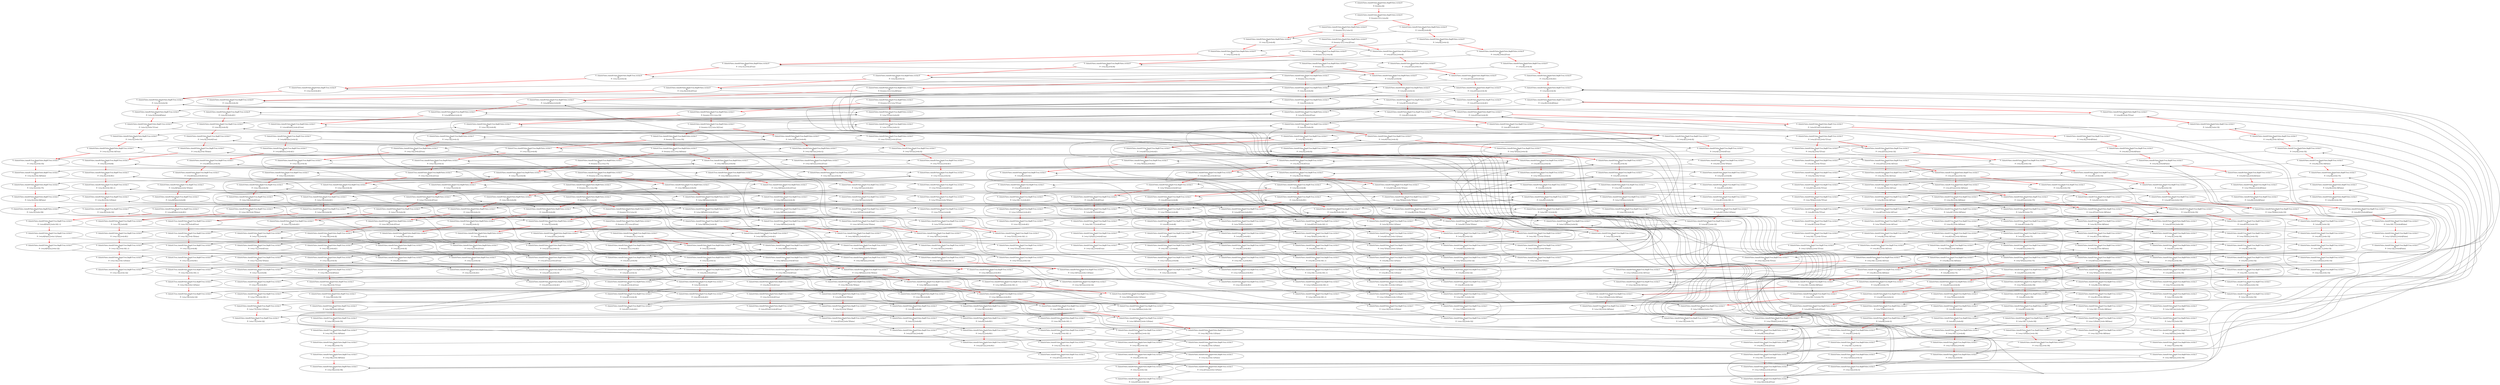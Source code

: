 digraph g {
1 [label = "V: claimA:False,claimB:False,flagA:False,flagB:False,victim:0\nM: \nP: 0=entry:0[]"]
2 [label = "V: claimA:False,claimB:False,flagA:False,flagB:False,victim:0\nM: \nP: 0=entry:1[1],1=ta:0[]"]
3 [label = "V: claimA:False,claimB:False,flagA:False,flagB:False,victim:0\nM: \nP: 0=entry:1[1],1=ta:1[]"]
4 [label = "V: claimA:False,claimB:False,flagA:False,flagB:False,victim:0\nM: \nP: 1=ta:0[],2=tb:0[]"]
5 [label = "V: claimA:False,claimB:False,flagA:False,flagB:False,victim:0\nM: \nP: 0=entry:1[1],1=ta:2[True]"]
6 [label = "V: claimA:False,claimB:False,flagA:False,flagB:False,victim:0\nM: \nP: 1=ta:1[],2=tb:0[]"]
7 [label = "V: claimA:False,claimB:False,flagA:False,flagB:False,victim:0\nM: \nP: 1=ta:0[],2=tb:1[]"]
8 [label = "V: claimA:False,claimB:False,flagA:True,flagB:False,victim:0\nM: \nP: 0=entry:1[1],1=ta:3[]"]
9 [label = "V: claimA:False,claimB:False,flagA:False,flagB:False,victim:0\nM: \nP: 1=ta:2[True],2=tb:0[]"]
10 [label = "V: claimA:False,claimB:False,flagA:False,flagB:False,victim:0\nM: \nP: 1=ta:1[],2=tb:1[]"]
11 [label = "V: claimA:False,claimB:False,flagA:False,flagB:False,victim:0\nM: \nP: 1=ta:0[],2=tb:2[True]"]
12 [label = "V: claimA:False,claimB:False,flagA:True,flagB:False,victim:0\nM: \nP: 0=entry:1[1],1=ta:4[1]"]
13 [label = "V: claimA:False,claimB:False,flagA:True,flagB:False,victim:0\nM: \nP: 1=ta:3[],2=tb:0[]"]
14 [label = "V: claimA:False,claimB:False,flagA:False,flagB:False,victim:0\nM: \nP: 1=ta:2[True],2=tb:1[]"]
15 [label = "V: claimA:False,claimB:False,flagA:False,flagB:False,victim:0\nM: \nP: 1=ta:1[],2=tb:2[True]"]
16 [label = "V: claimA:False,claimB:False,flagA:False,flagB:True,victim:0\nM: \nP: 1=ta:0[],2=tb:3[]"]
17 [label = "V: claimA:False,claimB:False,flagA:True,flagB:False,victim:1\nM: \nP: 0=entry:1[1],1=ta:5[]"]
18 [label = "V: claimA:False,claimB:False,flagA:True,flagB:False,victim:0\nM: \nP: 1=ta:4[1],2=tb:0[]"]
19 [label = "V: claimA:False,claimB:False,flagA:True,flagB:False,victim:0\nM: \nP: 1=ta:3[],2=tb:1[]"]
20 [label = "V: claimA:False,claimB:False,flagA:False,flagB:False,victim:0\nM: \nP: 1=ta:2[True],2=tb:2[True]"]
21 [label = "V: claimA:False,claimB:False,flagA:False,flagB:True,victim:0\nM: \nP: 1=ta:1[],2=tb:3[]"]
22 [label = "V: claimA:False,claimB:False,flagA:False,flagB:True,victim:0\nM: \nP: 1=ta:0[],2=tb:4[1]"]
23 [label = "V: claimA:False,claimB:False,flagA:True,flagB:False,victim:1\nM: \nP: 0=entry:1[1],1=ta:6[False]"]
24 [label = "V: claimA:False,claimB:False,flagA:True,flagB:False,victim:1\nM: \nP: 1=ta:5[],2=tb:0[]"]
25 [label = "V: claimA:False,claimB:False,flagA:True,flagB:False,victim:0\nM: \nP: 1=ta:4[1],2=tb:1[]"]
26 [label = "V: claimA:False,claimB:False,flagA:True,flagB:False,victim:0\nM: \nP: 1=ta:3[],2=tb:2[True]"]
27 [label = "V: claimA:False,claimB:False,flagA:False,flagB:True,victim:0\nM: \nP: 1=ta:2[True],2=tb:3[]"]
28 [label = "V: claimA:False,claimB:False,flagA:False,flagB:True,victim:0\nM: \nP: 1=ta:1[],2=tb:4[1]"]
29 [label = "V: claimA:False,claimB:False,flagA:False,flagB:True,victim:1\nM: \nP: 1=ta:0[],2=tb:5[]"]
30 [label = "V: claimA:False,claimB:False,flagA:True,flagB:False,victim:1\nM: \nP: 0=entry:1[1],1=ta:7[True]"]
31 [label = "V: claimA:False,claimB:False,flagA:True,flagB:False,victim:1\nM: \nP: 1=ta:6[False],2=tb:0[]"]
32 [label = "V: claimA:False,claimB:False,flagA:True,flagB:False,victim:1\nM: \nP: 1=ta:5[],2=tb:1[]"]
33 [label = "V: claimA:False,claimB:False,flagA:True,flagB:False,victim:0\nM: \nP: 1=ta:4[1],2=tb:2[True]"]
34 [label = "V: claimA:False,claimB:False,flagA:True,flagB:True,victim:0\nM: \nP: 1=ta:3[],2=tb:3[]"]
35 [label = "V: claimA:False,claimB:False,flagA:False,flagB:True,victim:0\nM: \nP: 1=ta:2[True],2=tb:4[1]"]
36 [label = "V: claimA:False,claimB:False,flagA:False,flagB:True,victim:1\nM: \nP: 1=ta:1[],2=tb:5[]"]
37 [label = "V: claimA:False,claimB:False,flagA:False,flagB:True,victim:1\nM: \nP: 1=ta:0[],2=tb:6[False]"]
38 [label = "V: claimA:False,claimB:False,flagA:True,flagB:False,victim:1\nM: \nP: 0=entry:1[1],1=ta:13[]"]
39 [label = "V: claimA:False,claimB:False,flagA:True,flagB:False,victim:1\nM: \nP: 1=ta:7[True],2=tb:0[]"]
40 [label = "V: claimA:False,claimB:False,flagA:True,flagB:False,victim:1\nM: \nP: 1=ta:6[False],2=tb:1[]"]
41 [label = "V: claimA:False,claimB:False,flagA:True,flagB:False,victim:1\nM: \nP: 1=ta:5[],2=tb:2[True]"]
42 [label = "V: claimA:False,claimB:False,flagA:True,flagB:True,victim:0\nM: \nP: 1=ta:4[1],2=tb:3[]"]
43 [label = "V: claimA:False,claimB:False,flagA:True,flagB:True,victim:0\nM: \nP: 1=ta:3[],2=tb:4[1]"]
44 [label = "V: claimA:False,claimB:False,flagA:False,flagB:True,victim:1\nM: \nP: 1=ta:2[True],2=tb:5[]"]
45 [label = "V: claimA:False,claimB:False,flagA:False,flagB:True,victim:1\nM: \nP: 1=ta:1[],2=tb:6[False]"]
46 [label = "V: claimA:False,claimB:False,flagA:False,flagB:True,victim:1\nM: \nP: 1=ta:0[],2=tb:7[True]"]
47 [label = "V: claimA:False,claimB:False,flagA:True,flagB:False,victim:1\nM: \nP: 0=entry:1[1],1=ta:14[True]"]
48 [label = "V: claimA:False,claimB:False,flagA:True,flagB:False,victim:1\nM: \nP: 1=ta:13[],2=tb:0[]"]
49 [label = "V: claimA:False,claimB:False,flagA:True,flagB:False,victim:1\nM: \nP: 1=ta:7[True],2=tb:1[]"]
50 [label = "V: claimA:False,claimB:False,flagA:True,flagB:False,victim:1\nM: \nP: 1=ta:6[False],2=tb:2[True]"]
51 [label = "V: claimA:False,claimB:False,flagA:True,flagB:True,victim:1\nM: \nP: 1=ta:5[],2=tb:3[]"]
52 [label = "V: claimA:False,claimB:False,flagA:True,flagB:True,victim:0\nM: \nP: 1=ta:4[1],2=tb:4[1]"]
53 [label = "V: claimA:False,claimB:False,flagA:True,flagB:True,victim:1\nM: \nP: 1=ta:3[],2=tb:5[]"]
54 [label = "V: claimA:False,claimB:False,flagA:False,flagB:True,victim:1\nM: \nP: 1=ta:2[True],2=tb:6[False]"]
55 [label = "V: claimA:False,claimB:False,flagA:False,flagB:True,victim:1\nM: \nP: 1=ta:1[],2=tb:7[True]"]
56 [label = "V: claimA:False,claimB:False,flagA:False,flagB:True,victim:1\nM: \nP: 1=ta:0[],2=tb:13[]"]
57 [label = "V: claimA:True,claimB:False,flagA:True,flagB:False,victim:1\nM: \nP: 0=entry:1[1],1=ta:15[]"]
58 [label = "V: claimA:False,claimB:False,flagA:True,flagB:False,victim:1\nM: \nP: 1=ta:14[True],2=tb:0[]"]
59 [label = "V: claimA:False,claimB:False,flagA:True,flagB:False,victim:1\nM: \nP: 1=ta:13[],2=tb:1[]"]
60 [label = "V: claimA:False,claimB:False,flagA:True,flagB:False,victim:1\nM: \nP: 1=ta:7[True],2=tb:2[True]"]
61 [label = "V: claimA:False,claimB:False,flagA:True,flagB:True,victim:1\nM: \nP: 1=ta:6[False],2=tb:3[]"]
62 [label = "V: claimA:False,claimB:False,flagA:True,flagB:True,victim:1\nM: \nP: 1=ta:5[],2=tb:4[1]"]
63 [label = "V: claimA:False,claimB:False,flagA:True,flagB:True,victim:1\nM: \nP: 1=ta:6[True],2=tb:3[]"]
64 [label = "V: claimA:False,claimB:False,flagA:True,flagB:True,victim:1\nM: \nP: 1=ta:4[1],2=tb:5[]"]
65 [label = "V: claimA:False,claimB:False,flagA:True,flagB:True,victim:1\nM: \nP: 1=ta:3[],2=tb:6[True]"]
66 [label = "V: claimA:False,claimB:False,flagA:False,flagB:True,victim:1\nM: \nP: 1=ta:2[True],2=tb:7[True]"]
67 [label = "V: claimA:False,claimB:False,flagA:True,flagB:True,victim:1\nM: \nP: 1=ta:3[],2=tb:6[False]"]
68 [label = "V: claimA:False,claimB:False,flagA:False,flagB:True,victim:1\nM: \nP: 1=ta:1[],2=tb:13[]"]
69 [label = "V: claimA:False,claimB:False,flagA:False,flagB:True,victim:1\nM: \nP: 1=ta:0[],2=tb:14[True]"]
70 [label = "V: claimA:True,claimB:False,flagA:True,flagB:False,victim:1\nM: \nP: 0=entry:1[1],1=ta:16[False]"]
71 [label = "V: claimA:True,claimB:False,flagA:True,flagB:False,victim:1\nM: \nP: 1=ta:15[],2=tb:0[]"]
72 [label = "V: claimA:False,claimB:False,flagA:True,flagB:False,victim:1\nM: \nP: 1=ta:14[True],2=tb:1[]"]
73 [label = "V: claimA:False,claimB:False,flagA:True,flagB:False,victim:1\nM: \nP: 1=ta:13[],2=tb:2[True]"]
74 [label = "V: claimA:False,claimB:False,flagA:True,flagB:True,victim:1\nM: \nP: 1=ta:7[True],2=tb:3[]"]
75 [label = "V: claimA:False,claimB:False,flagA:True,flagB:True,victim:1\nM: \nP: 1=ta:6[False],2=tb:4[1]"]
76 [label = "V: claimA:False,claimB:False,flagA:True,flagB:True,victim:1\nM: \nP: 1=ta:5[],2=tb:5[]"]
77 [label = "V: claimA:False,claimB:False,flagA:True,flagB:True,victim:1\nM: \nP: 1=ta:6[True],2=tb:4[1]"]
78 [label = "V: claimA:False,claimB:False,flagA:True,flagB:True,victim:1\nM: \nP: 1=ta:7[False],2=tb:3[]"]
79 [label = "V: claimA:False,claimB:False,flagA:True,flagB:True,victim:1\nM: \nP: 1=ta:4[1],2=tb:6[True]"]
80 [label = "V: claimA:False,claimB:False,flagA:True,flagB:True,victim:1\nM: \nP: 1=ta:3[],2=tb:7[False]"]
81 [label = "V: claimA:False,claimB:False,flagA:False,flagB:True,victim:1\nM: \nP: 1=ta:2[True],2=tb:13[]"]
82 [label = "V: claimA:False,claimB:False,flagA:True,flagB:True,victim:1\nM: \nP: 1=ta:3[],2=tb:7[True]"]
83 [label = "V: claimA:False,claimB:False,flagA:True,flagB:True,victim:1\nM: \nP: 1=ta:4[1],2=tb:6[False]"]
84 [label = "V: claimA:False,claimB:False,flagA:False,flagB:True,victim:1\nM: \nP: 1=ta:1[],2=tb:14[True]"]
85 [label = "V: claimA:False,claimB:True,flagA:False,flagB:True,victim:1\nM: \nP: 1=ta:0[],2=tb:15[]"]
86 [label = "V: claimA:False,claimB:False,flagA:True,flagB:False,victim:1\nM: \nP: 0=entry:1[1],1=ta:17[]"]
87 [label = "V: claimA:True,claimB:False,flagA:True,flagB:False,victim:1\nM: \nP: 1=ta:16[False],2=tb:0[]"]
88 [label = "V: claimA:True,claimB:False,flagA:True,flagB:False,victim:1\nM: \nP: 1=ta:15[],2=tb:1[]"]
89 [label = "V: claimA:False,claimB:False,flagA:True,flagB:False,victim:1\nM: \nP: 1=ta:14[True],2=tb:2[True]"]
90 [label = "V: claimA:False,claimB:False,flagA:True,flagB:True,victim:1\nM: \nP: 1=ta:13[],2=tb:3[]"]
91 [label = "V: claimA:False,claimB:False,flagA:True,flagB:True,victim:1\nM: \nP: 1=ta:7[True],2=tb:4[1]"]
92 [label = "V: claimA:False,claimB:False,flagA:True,flagB:True,victim:1\nM: \nP: 1=ta:6[False],2=tb:5[]"]
93 [label = "V: claimA:False,claimB:False,flagA:True,flagB:True,victim:1\nM: \nP: 1=ta:5[],2=tb:6[True]"]
94 [label = "V: claimA:False,claimB:False,flagA:True,flagB:True,victim:1\nM: \nP: 1=ta:6[True],2=tb:5[]"]
95 [label = "V: claimA:False,claimB:False,flagA:True,flagB:True,victim:1\nM: \nP: 1=ta:7[False],2=tb:4[1]"]
96 [label = "V: claimA:False,claimB:False,flagA:True,flagB:True,victim:1\nM: \nP: 1=ta:8[],2=tb:3[]"]
97 [label = "V: claimA:False,claimB:False,flagA:True,flagB:True,victim:1\nM: \nP: 1=ta:4[1],2=tb:7[False]"]
98 [label = "V: claimA:False,claimB:False,flagA:True,flagB:True,victim:1\nM: \nP: 1=ta:3[],2=tb:8[]"]
99 [label = "V: claimA:False,claimB:False,flagA:False,flagB:True,victim:1\nM: \nP: 1=ta:2[True],2=tb:14[True]"]
100 [label = "V: claimA:False,claimB:False,flagA:True,flagB:True,victim:1\nM: \nP: 1=ta:3[],2=tb:13[]"]
101 [label = "V: claimA:False,claimB:False,flagA:True,flagB:True,victim:1\nM: \nP: 1=ta:4[1],2=tb:7[True]"]
102 [label = "V: claimA:False,claimB:False,flagA:True,flagB:True,victim:1\nM: \nP: 1=ta:5[],2=tb:6[False]"]
103 [label = "V: claimA:False,claimB:True,flagA:False,flagB:True,victim:1\nM: \nP: 1=ta:1[],2=tb:15[]"]
104 [label = "V: claimA:False,claimB:True,flagA:False,flagB:True,victim:1\nM: \nP: 1=ta:0[],2=tb:16[False]"]
105 [label = "V: claimA:False,claimB:False,flagA:True,flagB:False,victim:1\nM: \nP: 0=entry:1[1],1=ta:18[False]"]
106 [label = "V: claimA:False,claimB:False,flagA:True,flagB:False,victim:1\nM: \nP: 1=ta:17[],2=tb:0[]"]
107 [label = "V: claimA:True,claimB:False,flagA:True,flagB:False,victim:1\nM: \nP: 1=ta:16[False],2=tb:1[]"]
108 [label = "V: claimA:True,claimB:False,flagA:True,flagB:False,victim:1\nM: \nP: 1=ta:15[],2=tb:2[True]"]
109 [label = "V: claimA:False,claimB:False,flagA:True,flagB:True,victim:1\nM: \nP: 1=ta:14[True],2=tb:3[]"]
110 [label = "V: claimA:False,claimB:False,flagA:True,flagB:True,victim:1\nM: \nP: 1=ta:13[],2=tb:4[1]"]
111 [label = "V: claimA:False,claimB:False,flagA:True,flagB:True,victim:1\nM: \nP: 1=ta:7[True],2=tb:5[]"]
112 [label = "V: claimA:False,claimB:False,flagA:True,flagB:True,victim:1\nM: \nP: 1=ta:6[False],2=tb:6[True]"]
113 [label = "V: claimA:False,claimB:False,flagA:True,flagB:True,victim:1\nM: \nP: 1=ta:5[],2=tb:7[False]"]
114 [label = "V: claimA:False,claimB:False,flagA:True,flagB:True,victim:1\nM: \nP: 1=ta:6[True],2=tb:6[True]"]
115 [label = "V: claimA:False,claimB:False,flagA:True,flagB:True,victim:1\nM: \nP: 1=ta:7[False],2=tb:5[]"]
116 [label = "V: claimA:False,claimB:False,flagA:True,flagB:True,victim:1\nM: \nP: 1=ta:8[],2=tb:4[1]"]
117 [label = "V: claimA:False,claimB:False,flagA:True,flagB:True,victim:1\nM: \nP: 1=ta:9[1],2=tb:3[]"]
118 [label = "V: claimA:False,claimB:False,flagA:True,flagB:True,victim:1\nM: \nP: 1=ta:4[1],2=tb:8[]"]
119 [label = "V: claimA:False,claimB:False,flagA:True,flagB:True,victim:1\nM: \nP: 1=ta:3[],2=tb:9[1]"]
120 [label = "V: claimA:False,claimB:True,flagA:False,flagB:True,victim:1\nM: \nP: 1=ta:2[True],2=tb:15[]"]
121 [label = "V: claimA:False,claimB:False,flagA:True,flagB:True,victim:1\nM: \nP: 1=ta:3[],2=tb:14[True]"]
122 [label = "V: claimA:False,claimB:False,flagA:True,flagB:True,victim:1\nM: \nP: 1=ta:4[1],2=tb:13[]"]
123 [label = "V: claimA:False,claimB:False,flagA:True,flagB:True,victim:1\nM: \nP: 1=ta:5[],2=tb:7[True]"]
124 [label = "V: claimA:False,claimB:False,flagA:True,flagB:True,victim:1\nM: \nP: 1=ta:6[True],2=tb:6[False]"]
125 [label = "V: claimA:False,claimB:True,flagA:False,flagB:True,victim:1\nM: \nP: 1=ta:1[],2=tb:16[False]"]
126 [label = "V: claimA:False,claimB:False,flagA:False,flagB:True,victim:1\nM: \nP: 1=ta:0[],2=tb:17[]"]
127 [label = "V: claimA:False,claimB:False,flagA:False,flagB:False,victim:1\nM: \nP: 0=entry:1[1],1=ta:19[]"]
128 [label = "V: claimA:False,claimB:False,flagA:True,flagB:False,victim:1\nM: \nP: 1=ta:18[False],2=tb:0[]"]
129 [label = "V: claimA:False,claimB:False,flagA:True,flagB:False,victim:1\nM: \nP: 1=ta:17[],2=tb:1[]"]
130 [label = "V: claimA:True,claimB:False,flagA:True,flagB:False,victim:1\nM: \nP: 1=ta:16[False],2=tb:2[True]"]
131 [label = "V: claimA:True,claimB:False,flagA:True,flagB:True,victim:1\nM: \nP: 1=ta:15[],2=tb:3[]"]
132 [label = "V: claimA:False,claimB:False,flagA:True,flagB:True,victim:1\nM: \nP: 1=ta:14[True],2=tb:4[1]"]
133 [label = "V: claimA:False,claimB:False,flagA:True,flagB:True,victim:1\nM: \nP: 1=ta:13[],2=tb:5[]"]
134 [label = "V: claimA:False,claimB:False,flagA:True,flagB:True,victim:1\nM: \nP: 1=ta:7[True],2=tb:6[True]"]
135 [label = "V: claimA:False,claimB:False,flagA:True,flagB:True,victim:1\nM: \nP: 1=ta:6[False],2=tb:7[False]"]
136 [label = "V: claimA:False,claimB:False,flagA:True,flagB:True,victim:1\nM: \nP: 1=ta:5[],2=tb:8[]"]
137 [label = "V: claimA:False,claimB:False,flagA:True,flagB:True,victim:1\nM: \nP: 1=ta:6[True],2=tb:7[False]"]
138 [label = "V: claimA:False,claimB:False,flagA:True,flagB:True,victim:1\nM: \nP: 1=ta:7[False],2=tb:6[True]"]
139 [label = "V: claimA:False,claimB:False,flagA:True,flagB:True,victim:1\nM: \nP: 1=ta:8[],2=tb:5[]"]
140 [label = "V: claimA:False,claimB:False,flagA:True,flagB:True,victim:1\nM: \nP: 1=ta:9[1],2=tb:4[1]"]
141 [label = "V: claimA:False,claimB:False,flagA:True,flagB:True,victim:1\nM: \nP: 1=ta:10[1,1],2=tb:3[]"]
142 [label = "V: claimA:False,claimB:False,flagA:True,flagB:True,victim:1\nM: \nP: 1=ta:4[1],2=tb:9[1]"]
143 [label = "V: claimA:False,claimB:False,flagA:True,flagB:True,victim:1\nM: \nP: 1=ta:3[],2=tb:10[1,1]"]
144 [label = "V: claimA:False,claimB:True,flagA:False,flagB:True,victim:1\nM: \nP: 1=ta:2[True],2=tb:16[False]"]
145 [label = "V: claimA:False,claimB:True,flagA:True,flagB:True,victim:1\nM: \nP: 1=ta:3[],2=tb:15[]"]
146 [label = "V: claimA:False,claimB:False,flagA:True,flagB:True,victim:1\nM: \nP: 1=ta:4[1],2=tb:14[True]"]
147 [label = "V: claimA:False,claimB:False,flagA:True,flagB:True,victim:1\nM: \nP: 1=ta:5[],2=tb:13[]"]
148 [label = "V: claimA:False,claimB:False,flagA:True,flagB:True,victim:1\nM: \nP: 1=ta:6[True],2=tb:7[True]"]
149 [label = "V: claimA:False,claimB:False,flagA:True,flagB:True,victim:1\nM: \nP: 1=ta:7[False],2=tb:6[False]"]
150 [label = "V: claimA:False,claimB:False,flagA:False,flagB:True,victim:1\nM: \nP: 1=ta:1[],2=tb:17[]"]
151 [label = "V: claimA:False,claimB:False,flagA:False,flagB:True,victim:1\nM: \nP: 1=ta:0[],2=tb:18[False]"]
152 [label = "V: claimA:False,claimB:False,flagA:False,flagB:False,victim:1\nM: \nP: 0=entry:1[1],1=ta:0[]"]
153 [label = "V: claimA:False,claimB:False,flagA:False,flagB:False,victim:1\nM: \nP: 1=ta:19[],2=tb:0[]"]
154 [label = "V: claimA:False,claimB:False,flagA:True,flagB:False,victim:1\nM: \nP: 1=ta:18[False],2=tb:1[]"]
155 [label = "V: claimA:False,claimB:False,flagA:True,flagB:False,victim:1\nM: \nP: 1=ta:17[],2=tb:2[True]"]
156 [label = "V: claimA:True,claimB:False,flagA:True,flagB:True,victim:1\nM: \nP: 1=ta:16[False],2=tb:3[]"]
157 [label = "V: claimA:True,claimB:False,flagA:True,flagB:True,victim:1\nM: \nP: 1=ta:15[],2=tb:4[1]"]
158 [label = "V: claimA:False,claimB:False,flagA:True,flagB:True,victim:1\nM: \nP: 1=ta:14[True],2=tb:5[]"]
159 [label = "V: claimA:False,claimB:False,flagA:True,flagB:True,victim:1\nM: \nP: 1=ta:13[],2=tb:6[True]"]
160 [label = "V: claimA:False,claimB:False,flagA:True,flagB:True,victim:1\nM: \nP: 1=ta:7[True],2=tb:7[False]"]
161 [label = "V: claimA:False,claimB:False,flagA:True,flagB:True,victim:1\nM: \nP: 1=ta:6[False],2=tb:8[]"]
162 [label = "V: claimA:False,claimB:False,flagA:True,flagB:True,victim:1\nM: \nP: 1=ta:5[],2=tb:9[1]"]
163 [label = "V: claimA:False,claimB:False,flagA:True,flagB:True,victim:1\nM: \nP: 1=ta:6[True],2=tb:8[]"]
164 [label = "V: claimA:False,claimB:False,flagA:True,flagB:True,victim:1\nM: \nP: 1=ta:7[False],2=tb:7[False]"]
165 [label = "V: claimA:False,claimB:False,flagA:True,flagB:True,victim:1\nM: \nP: 1=ta:8[],2=tb:6[True]"]
166 [label = "V: claimA:False,claimB:False,flagA:True,flagB:True,victim:1\nM: \nP: 1=ta:9[1],2=tb:5[]"]
167 [label = "V: claimA:False,claimB:False,flagA:True,flagB:True,victim:1\nM: \nP: 1=ta:10[1,1],2=tb:4[1]"]
168 [label = "V: claimA:False,claimB:False,flagA:True,flagB:True,victim:1\nM: \nP: 1=ta:11[False],2=tb:3[]"]
169 [label = "V: claimA:False,claimB:False,flagA:True,flagB:True,victim:1\nM: \nP: 1=ta:4[1],2=tb:10[1,1]"]
170 [label = "V: claimA:False,claimB:False,flagA:True,flagB:True,victim:1\nM: \nP: 1=ta:3[],2=tb:11[False]"]
171 [label = "V: claimA:False,claimB:False,flagA:False,flagB:True,victim:1\nM: \nP: 1=ta:2[True],2=tb:17[]"]
172 [label = "V: claimA:False,claimB:True,flagA:True,flagB:True,victim:1\nM: \nP: 1=ta:3[],2=tb:16[False]"]
173 [label = "V: claimA:False,claimB:True,flagA:True,flagB:True,victim:1\nM: \nP: 1=ta:4[1],2=tb:15[]"]
174 [label = "V: claimA:False,claimB:False,flagA:True,flagB:True,victim:1\nM: \nP: 1=ta:5[],2=tb:14[True]"]
175 [label = "V: claimA:False,claimB:False,flagA:True,flagB:True,victim:1\nM: \nP: 1=ta:6[True],2=tb:13[]"]
176 [label = "V: claimA:False,claimB:False,flagA:True,flagB:True,victim:1\nM: \nP: 1=ta:7[False],2=tb:7[True]"]
177 [label = "V: claimA:False,claimB:False,flagA:True,flagB:True,victim:1\nM: \nP: 1=ta:8[],2=tb:6[False]"]
178 [label = "V: claimA:False,claimB:False,flagA:False,flagB:True,victim:1\nM: \nP: 1=ta:1[],2=tb:18[False]"]
179 [label = "V: claimA:False,claimB:False,flagA:False,flagB:False,victim:1\nM: \nP: 1=ta:0[],2=tb:19[]"]
180 [label = "V: claimA:False,claimB:False,flagA:False,flagB:False,victim:1\nM: \nP: 0=entry:1[1],1=ta:1[]"]
181 [label = "V: claimA:False,claimB:False,flagA:False,flagB:False,victim:1\nM: \nP: 1=ta:0[],2=tb:0[]"]
182 [label = "V: claimA:False,claimB:False,flagA:False,flagB:False,victim:1\nM: \nP: 1=ta:19[],2=tb:1[]"]
183 [label = "V: claimA:False,claimB:False,flagA:True,flagB:False,victim:1\nM: \nP: 1=ta:18[False],2=tb:2[True]"]
184 [label = "V: claimA:False,claimB:False,flagA:True,flagB:True,victim:1\nM: \nP: 1=ta:17[],2=tb:3[]"]
185 [label = "V: claimA:True,claimB:False,flagA:True,flagB:True,victim:1\nM: \nP: 1=ta:16[False],2=tb:4[1]"]
186 [label = "V: claimA:True,claimB:False,flagA:True,flagB:True,victim:1\nM: \nP: 1=ta:15[],2=tb:5[]"]
187 [label = "V: claimA:False,claimB:False,flagA:True,flagB:True,victim:1\nM: \nP: 1=ta:14[True],2=tb:6[True]"]
188 [label = "V: claimA:False,claimB:False,flagA:True,flagB:True,victim:1\nM: \nP: 1=ta:13[],2=tb:7[False]"]
189 [label = "V: claimA:False,claimB:False,flagA:True,flagB:True,victim:1\nM: \nP: 1=ta:7[True],2=tb:8[]"]
190 [label = "V: claimA:False,claimB:False,flagA:True,flagB:True,victim:1\nM: \nP: 1=ta:6[False],2=tb:9[1]"]
191 [label = "V: claimA:False,claimB:False,flagA:True,flagB:True,victim:1\nM: \nP: 1=ta:5[],2=tb:10[1,1]"]
192 [label = "V: claimA:False,claimB:False,flagA:True,flagB:True,victim:1\nM: \nP: 1=ta:6[True],2=tb:9[1]"]
193 [label = "V: claimA:False,claimB:False,flagA:True,flagB:True,victim:1\nM: \nP: 1=ta:7[False],2=tb:8[]"]
194 [label = "V: claimA:False,claimB:False,flagA:True,flagB:True,victim:1\nM: \nP: 1=ta:8[],2=tb:7[False]"]
195 [label = "V: claimA:False,claimB:False,flagA:True,flagB:True,victim:1\nM: \nP: 1=ta:9[1],2=tb:6[True]"]
196 [label = "V: claimA:False,claimB:False,flagA:True,flagB:True,victim:1\nM: \nP: 1=ta:10[1,1],2=tb:5[]"]
197 [label = "V: claimA:False,claimB:False,flagA:True,flagB:True,victim:1\nM: \nP: 1=ta:11[False],2=tb:4[1]"]
198 [label = "V: claimA:False,claimB:False,flagA:True,flagB:True,victim:1\nM: \nP: 1=ta:12[],2=tb:3[]"]
199 [label = "V: claimA:False,claimB:False,flagA:True,flagB:True,victim:1\nM: \nP: 1=ta:4[1],2=tb:11[False]"]
200 [label = "V: claimA:False,claimB:False,flagA:True,flagB:True,victim:1\nM: \nP: 1=ta:3[],2=tb:12[]"]
201 [label = "V: claimA:False,claimB:False,flagA:False,flagB:True,victim:1\nM: \nP: 1=ta:2[True],2=tb:18[False]"]
202 [label = "V: claimA:False,claimB:False,flagA:True,flagB:True,victim:1\nM: \nP: 1=ta:3[],2=tb:17[]"]
203 [label = "V: claimA:False,claimB:True,flagA:True,flagB:True,victim:1\nM: \nP: 1=ta:4[1],2=tb:16[False]"]
204 [label = "V: claimA:False,claimB:True,flagA:True,flagB:True,victim:1\nM: \nP: 1=ta:5[],2=tb:15[]"]
205 [label = "V: claimA:False,claimB:False,flagA:True,flagB:True,victim:1\nM: \nP: 1=ta:6[True],2=tb:14[True]"]
206 [label = "V: claimA:False,claimB:False,flagA:True,flagB:True,victim:1\nM: \nP: 1=ta:7[False],2=tb:13[]"]
207 [label = "V: claimA:False,claimB:False,flagA:True,flagB:True,victim:1\nM: \nP: 1=ta:8[],2=tb:7[True]"]
208 [label = "V: claimA:False,claimB:False,flagA:True,flagB:True,victim:1\nM: \nP: 1=ta:9[1],2=tb:6[False]"]
209 [label = "V: claimA:False,claimB:False,flagA:False,flagB:False,victim:1\nM: \nP: 1=ta:1[],2=tb:19[]"]
210 [label = "V: claimA:False,claimB:False,flagA:False,flagB:False,victim:1\nM: \nP: 0=entry:1[1],1=ta:2[True]"]
211 [label = "V: claimA:False,claimB:False,flagA:False,flagB:False,victim:1\nM: \nP: 1=ta:1[],2=tb:0[]"]
212 [label = "V: claimA:False,claimB:False,flagA:False,flagB:False,victim:1\nM: \nP: 1=ta:0[],2=tb:1[]"]
213 [label = "V: claimA:False,claimB:False,flagA:False,flagB:False,victim:1\nM: \nP: 1=ta:19[],2=tb:2[True]"]
214 [label = "V: claimA:False,claimB:False,flagA:True,flagB:True,victim:1\nM: \nP: 1=ta:18[False],2=tb:3[]"]
215 [label = "V: claimA:False,claimB:False,flagA:True,flagB:True,victim:1\nM: \nP: 1=ta:17[],2=tb:4[1]"]
216 [label = "V: claimA:True,claimB:False,flagA:True,flagB:True,victim:1\nM: \nP: 1=ta:16[False],2=tb:5[]"]
217 [label = "V: claimA:True,claimB:False,flagA:True,flagB:True,victim:1\nM: \nP: 1=ta:15[],2=tb:6[True]"]
218 [label = "V: claimA:False,claimB:False,flagA:True,flagB:True,victim:1\nM: \nP: 1=ta:14[True],2=tb:7[False]"]
219 [label = "V: claimA:False,claimB:False,flagA:True,flagB:True,victim:1\nM: \nP: 1=ta:13[],2=tb:8[]"]
220 [label = "V: claimA:False,claimB:False,flagA:True,flagB:True,victim:1\nM: \nP: 1=ta:7[True],2=tb:9[1]"]
221 [label = "V: claimA:False,claimB:False,flagA:True,flagB:True,victim:1\nM: \nP: 1=ta:6[False],2=tb:10[1,1]"]
222 [label = "V: claimA:False,claimB:False,flagA:True,flagB:True,victim:1\nM: \nP: 1=ta:5[],2=tb:11[False]"]
223 [label = "V: claimA:False,claimB:False,flagA:True,flagB:True,victim:1\nM: \nP: 1=ta:6[True],2=tb:10[1,1]"]
224 [label = "V: claimA:False,claimB:False,flagA:True,flagB:True,victim:1\nM: \nP: 1=ta:7[False],2=tb:9[1]"]
225 [label = "V: claimA:False,claimB:False,flagA:True,flagB:True,victim:1\nM: \nP: 1=ta:8[],2=tb:8[]"]
226 [label = "V: claimA:False,claimB:False,flagA:True,flagB:True,victim:1\nM: \nP: 1=ta:9[1],2=tb:7[False]"]
227 [label = "V: claimA:False,claimB:False,flagA:True,flagB:True,victim:1\nM: \nP: 1=ta:10[1,1],2=tb:6[True]"]
228 [label = "V: claimA:False,claimB:False,flagA:True,flagB:True,victim:1\nM: \nP: 1=ta:11[False],2=tb:5[]"]
229 [label = "V: claimA:False,claimB:False,flagA:True,flagB:True,victim:1\nM: \nP: 1=ta:12[],2=tb:4[1]"]
230 [label = "V: claimA:False,claimB:False,flagA:True,flagB:True,victim:1\nM: \nP: 1=ta:4[1],2=tb:12[]"]
231 [label = "V: claimA:False,claimB:False,flagA:False,flagB:False,victim:1\nM: \nP: 1=ta:2[True],2=tb:19[]"]
232 [label = "V: claimA:False,claimB:False,flagA:True,flagB:True,victim:1\nM: \nP: 1=ta:3[],2=tb:18[False]"]
233 [label = "V: claimA:False,claimB:False,flagA:True,flagB:True,victim:1\nM: \nP: 1=ta:4[1],2=tb:17[]"]
234 [label = "V: claimA:False,claimB:True,flagA:True,flagB:True,victim:1\nM: \nP: 1=ta:5[],2=tb:16[False]"]
235 [label = "V: claimA:False,claimB:True,flagA:True,flagB:True,victim:1\nM: \nP: 1=ta:6[True],2=tb:15[]"]
236 [label = "V: claimA:False,claimB:False,flagA:True,flagB:True,victim:1\nM: \nP: 1=ta:7[False],2=tb:14[True]"]
237 [label = "V: claimA:False,claimB:False,flagA:True,flagB:True,victim:1\nM: \nP: 1=ta:8[],2=tb:13[]"]
238 [label = "V: claimA:False,claimB:False,flagA:True,flagB:True,victim:1\nM: \nP: 1=ta:9[1],2=tb:7[True]"]
239 [label = "V: claimA:False,claimB:False,flagA:True,flagB:True,victim:1\nM: \nP: 1=ta:10[1,1],2=tb:6[False]"]
240 [label = "V: claimA:False,claimB:False,flagA:True,flagB:False,victim:1\nM: \nP: 0=entry:1[1],1=ta:3[]"]
241 [label = "V: claimA:False,claimB:False,flagA:False,flagB:False,victim:1\nM: \nP: 1=ta:2[True],2=tb:0[]"]
242 [label = "V: claimA:False,claimB:False,flagA:False,flagB:False,victim:1\nM: \nP: 1=ta:1[],2=tb:1[]"]
243 [label = "V: claimA:False,claimB:False,flagA:False,flagB:False,victim:1\nM: \nP: 1=ta:0[],2=tb:2[True]"]
244 [label = "V: claimA:False,claimB:False,flagA:False,flagB:True,victim:1\nM: \nP: 1=ta:19[],2=tb:3[]"]
245 [label = "V: claimA:False,claimB:False,flagA:True,flagB:True,victim:1\nM: \nP: 1=ta:18[False],2=tb:4[1]"]
246 [label = "V: claimA:False,claimB:False,flagA:True,flagB:True,victim:1\nM: \nP: 1=ta:17[],2=tb:5[]"]
247 [label = "V: claimA:True,claimB:False,flagA:True,flagB:True,victim:1\nM: \nP: 1=ta:16[False],2=tb:6[True]"]
248 [label = "V: claimA:True,claimB:False,flagA:True,flagB:True,victim:1\nM: \nP: 1=ta:15[],2=tb:7[False]"]
249 [label = "V: claimA:False,claimB:False,flagA:True,flagB:True,victim:1\nM: \nP: 1=ta:14[True],2=tb:8[]"]
250 [label = "V: claimA:False,claimB:False,flagA:True,flagB:True,victim:1\nM: \nP: 1=ta:13[],2=tb:9[1]"]
251 [label = "V: claimA:False,claimB:False,flagA:True,flagB:True,victim:1\nM: \nP: 1=ta:7[True],2=tb:10[1,1]"]
252 [label = "V: claimA:False,claimB:False,flagA:True,flagB:True,victim:1\nM: \nP: 1=ta:6[False],2=tb:11[False]"]
253 [label = "V: claimA:False,claimB:False,flagA:True,flagB:True,victim:1\nM: \nP: 1=ta:5[],2=tb:12[]"]
254 [label = "V: claimA:False,claimB:False,flagA:True,flagB:True,victim:1\nM: \nP: 1=ta:6[True],2=tb:11[False]"]
255 [label = "V: claimA:False,claimB:False,flagA:True,flagB:True,victim:1\nM: \nP: 1=ta:7[False],2=tb:10[1,1]"]
256 [label = "V: claimA:False,claimB:False,flagA:True,flagB:True,victim:1\nM: \nP: 1=ta:8[],2=tb:9[1]"]
257 [label = "V: claimA:False,claimB:False,flagA:True,flagB:True,victim:1\nM: \nP: 1=ta:9[1],2=tb:8[]"]
258 [label = "V: claimA:False,claimB:False,flagA:True,flagB:True,victim:1\nM: \nP: 1=ta:10[1,1],2=tb:7[False]"]
259 [label = "V: claimA:False,claimB:False,flagA:True,flagB:True,victim:1\nM: \nP: 1=ta:11[False],2=tb:6[True]"]
260 [label = "V: claimA:False,claimB:False,flagA:True,flagB:True,victim:1\nM: \nP: 1=ta:12[],2=tb:5[]"]
261 [label = "V: claimA:False,claimB:False,flagA:True,flagB:False,victim:1\nM: \nP: 1=ta:3[],2=tb:19[]"]
262 [label = "V: claimA:False,claimB:False,flagA:True,flagB:True,victim:1\nM: \nP: 1=ta:4[1],2=tb:18[False]"]
263 [label = "V: claimA:False,claimB:False,flagA:True,flagB:True,victim:1\nM: \nP: 1=ta:5[],2=tb:17[]"]
264 [label = "V: claimA:False,claimB:True,flagA:True,flagB:True,victim:1\nM: \nP: 1=ta:6[True],2=tb:16[False]"]
265 [label = "V: claimA:False,claimB:True,flagA:True,flagB:True,victim:1\nM: \nP: 1=ta:7[False],2=tb:15[]"]
266 [label = "V: claimA:False,claimB:False,flagA:True,flagB:True,victim:1\nM: \nP: 1=ta:8[],2=tb:14[True]"]
267 [label = "V: claimA:False,claimB:False,flagA:True,flagB:True,victim:1\nM: \nP: 1=ta:9[1],2=tb:13[]"]
268 [label = "V: claimA:False,claimB:False,flagA:True,flagB:True,victim:1\nM: \nP: 1=ta:10[1,1],2=tb:7[True]"]
269 [label = "V: claimA:False,claimB:False,flagA:True,flagB:True,victim:1\nM: \nP: 1=ta:11[False],2=tb:6[False]"]
270 [label = "V: claimA:False,claimB:False,flagA:True,flagB:False,victim:1\nM: \nP: 0=entry:1[1],1=ta:4[1]"]
271 [label = "V: claimA:False,claimB:False,flagA:True,flagB:False,victim:1\nM: \nP: 1=ta:3[],2=tb:0[]"]
272 [label = "V: claimA:False,claimB:False,flagA:False,flagB:False,victim:1\nM: \nP: 1=ta:2[True],2=tb:1[]"]
273 [label = "V: claimA:False,claimB:False,flagA:False,flagB:False,victim:1\nM: \nP: 1=ta:1[],2=tb:2[True]"]
274 [label = "V: claimA:False,claimB:False,flagA:False,flagB:True,victim:1\nM: \nP: 1=ta:0[],2=tb:3[]"]
275 [label = "V: claimA:False,claimB:False,flagA:False,flagB:True,victim:1\nM: \nP: 1=ta:19[],2=tb:4[1]"]
276 [label = "V: claimA:False,claimB:False,flagA:True,flagB:True,victim:1\nM: \nP: 1=ta:18[False],2=tb:5[]"]
277 [label = "V: claimA:False,claimB:False,flagA:True,flagB:True,victim:1\nM: \nP: 1=ta:17[],2=tb:6[True]"]
278 [label = "V: claimA:True,claimB:False,flagA:True,flagB:True,victim:1\nM: \nP: 1=ta:16[False],2=tb:7[False]"]
279 [label = "V: claimA:True,claimB:False,flagA:True,flagB:True,victim:1\nM: \nP: 1=ta:15[],2=tb:8[]"]
280 [label = "V: claimA:False,claimB:False,flagA:True,flagB:True,victim:1\nM: \nP: 1=ta:14[True],2=tb:9[1]"]
281 [label = "V: claimA:False,claimB:False,flagA:True,flagB:True,victim:1\nM: \nP: 1=ta:13[],2=tb:10[1,1]"]
282 [label = "V: claimA:False,claimB:False,flagA:True,flagB:True,victim:1\nM: \nP: 1=ta:7[True],2=tb:11[False]"]
283 [label = "V: claimA:False,claimB:False,flagA:True,flagB:True,victim:1\nM: \nP: 1=ta:6[False],2=tb:12[]"]
284 [label = "V: claimA:False,claimB:False,flagA:True,flagB:True,victim:1\nM: \nP: 1=ta:6[True],2=tb:12[]"]
285 [label = "V: claimA:False,claimB:False,flagA:True,flagB:True,victim:1\nM: \nP: 1=ta:7[False],2=tb:11[False]"]
286 [label = "V: claimA:False,claimB:False,flagA:True,flagB:True,victim:1\nM: \nP: 1=ta:8[],2=tb:10[1,1]"]
287 [label = "V: claimA:False,claimB:False,flagA:True,flagB:True,victim:1\nM: \nP: 1=ta:9[1],2=tb:9[1]"]
288 [label = "V: claimA:False,claimB:False,flagA:True,flagB:True,victim:1\nM: \nP: 1=ta:10[1,1],2=tb:8[]"]
289 [label = "V: claimA:False,claimB:False,flagA:True,flagB:True,victim:1\nM: \nP: 1=ta:11[False],2=tb:7[False]"]
290 [label = "V: claimA:False,claimB:False,flagA:True,flagB:True,victim:1\nM: \nP: 1=ta:12[],2=tb:6[True]"]
291 [label = "V: claimA:False,claimB:False,flagA:True,flagB:False,victim:1\nM: \nP: 1=ta:4[1],2=tb:19[]"]
292 [label = "V: claimA:False,claimB:False,flagA:True,flagB:True,victim:1\nM: \nP: 1=ta:5[],2=tb:18[False]"]
293 [label = "V: claimA:False,claimB:False,flagA:True,flagB:True,victim:1\nM: \nP: 1=ta:6[True],2=tb:17[]"]
294 [label = "V: claimA:False,claimB:True,flagA:True,flagB:True,victim:1\nM: \nP: 1=ta:7[False],2=tb:16[False]"]
295 [label = "V: claimA:False,claimB:True,flagA:True,flagB:True,victim:1\nM: \nP: 1=ta:8[],2=tb:15[]"]
296 [label = "V: claimA:False,claimB:False,flagA:True,flagB:True,victim:1\nM: \nP: 1=ta:9[1],2=tb:14[True]"]
297 [label = "V: claimA:False,claimB:False,flagA:True,flagB:True,victim:1\nM: \nP: 1=ta:10[1,1],2=tb:13[]"]
298 [label = "V: claimA:False,claimB:False,flagA:True,flagB:True,victim:1\nM: \nP: 1=ta:11[False],2=tb:7[True]"]
299 [label = "V: claimA:False,claimB:False,flagA:True,flagB:True,victim:1\nM: \nP: 1=ta:12[],2=tb:6[False]"]
300 [label = "V: claimA:False,claimB:False,flagA:True,flagB:False,victim:1\nM: \nP: 1=ta:4[1],2=tb:0[]"]
301 [label = "V: claimA:False,claimB:False,flagA:True,flagB:False,victim:1\nM: \nP: 1=ta:3[],2=tb:1[]"]
302 [label = "V: claimA:False,claimB:False,flagA:False,flagB:False,victim:1\nM: \nP: 1=ta:2[True],2=tb:2[True]"]
303 [label = "V: claimA:False,claimB:False,flagA:False,flagB:True,victim:1\nM: \nP: 1=ta:1[],2=tb:3[]"]
304 [label = "V: claimA:False,claimB:False,flagA:False,flagB:True,victim:1\nM: \nP: 1=ta:0[],2=tb:4[1]"]
305 [label = "V: claimA:False,claimB:False,flagA:False,flagB:True,victim:1\nM: \nP: 1=ta:19[],2=tb:5[]"]
306 [label = "V: claimA:False,claimB:False,flagA:True,flagB:True,victim:1\nM: \nP: 1=ta:18[False],2=tb:6[True]"]
307 [label = "V: claimA:False,claimB:False,flagA:True,flagB:True,victim:1\nM: \nP: 1=ta:17[],2=tb:7[False]"]
308 [label = "V: claimA:True,claimB:False,flagA:True,flagB:True,victim:1\nM: \nP: 1=ta:16[False],2=tb:8[]"]
309 [label = "V: claimA:True,claimB:False,flagA:True,flagB:True,victim:1\nM: \nP: 1=ta:15[],2=tb:9[1]"]
310 [label = "V: claimA:False,claimB:False,flagA:True,flagB:True,victim:1\nM: \nP: 1=ta:14[True],2=tb:10[1,1]"]
311 [label = "V: claimA:False,claimB:False,flagA:True,flagB:True,victim:1\nM: \nP: 1=ta:13[],2=tb:11[False]"]
312 [label = "V: claimA:False,claimB:False,flagA:True,flagB:True,victim:1\nM: \nP: 1=ta:7[True],2=tb:12[]"]
313 [label = "V: claimA:False,claimB:False,flagA:True,flagB:True,victim:1\nM: \nP: 1=ta:7[False],2=tb:12[]"]
314 [label = "V: claimA:False,claimB:False,flagA:True,flagB:True,victim:1\nM: \nP: 1=ta:8[],2=tb:11[False]"]
315 [label = "V: claimA:False,claimB:False,flagA:True,flagB:True,victim:1\nM: \nP: 1=ta:9[1],2=tb:10[1,1]"]
316 [label = "V: claimA:False,claimB:False,flagA:True,flagB:True,victim:1\nM: \nP: 1=ta:10[1,1],2=tb:9[1]"]
317 [label = "V: claimA:False,claimB:False,flagA:True,flagB:True,victim:1\nM: \nP: 1=ta:11[False],2=tb:8[]"]
318 [label = "V: claimA:False,claimB:False,flagA:True,flagB:True,victim:1\nM: \nP: 1=ta:12[],2=tb:7[False]"]
319 [label = "V: claimA:False,claimB:False,flagA:True,flagB:False,victim:1\nM: \nP: 1=ta:5[],2=tb:19[]"]
320 [label = "V: claimA:False,claimB:False,flagA:True,flagB:True,victim:1\nM: \nP: 1=ta:6[True],2=tb:18[False]"]
321 [label = "V: claimA:False,claimB:False,flagA:True,flagB:True,victim:1\nM: \nP: 1=ta:7[False],2=tb:17[]"]
322 [label = "V: claimA:False,claimB:True,flagA:True,flagB:True,victim:1\nM: \nP: 1=ta:8[],2=tb:16[False]"]
323 [label = "V: claimA:False,claimB:True,flagA:True,flagB:True,victim:1\nM: \nP: 1=ta:9[1],2=tb:15[]"]
324 [label = "V: claimA:False,claimB:False,flagA:True,flagB:True,victim:1\nM: \nP: 1=ta:10[1,1],2=tb:14[True]"]
325 [label = "V: claimA:False,claimB:False,flagA:True,flagB:True,victim:1\nM: \nP: 1=ta:11[False],2=tb:13[]"]
326 [label = "V: claimA:False,claimB:False,flagA:True,flagB:True,victim:1\nM: \nP: 1=ta:12[],2=tb:7[True]"]
327 [label = "V: claimA:False,claimB:False,flagA:True,flagB:False,victim:1\nM: \nP: 1=ta:4[1],2=tb:1[]"]
328 [label = "V: claimA:False,claimB:False,flagA:True,flagB:False,victim:1\nM: \nP: 1=ta:3[],2=tb:2[True]"]
329 [label = "V: claimA:False,claimB:False,flagA:False,flagB:True,victim:1\nM: \nP: 1=ta:2[True],2=tb:3[]"]
330 [label = "V: claimA:False,claimB:False,flagA:False,flagB:True,victim:1\nM: \nP: 1=ta:1[],2=tb:4[1]"]
331 [label = "V: claimA:False,claimB:False,flagA:False,flagB:True,victim:1\nM: \nP: 1=ta:19[],2=tb:6[False]"]
332 [label = "V: claimA:False,claimB:False,flagA:True,flagB:True,victim:1\nM: \nP: 1=ta:18[False],2=tb:7[False]"]
333 [label = "V: claimA:False,claimB:False,flagA:False,flagB:True,victim:1\nM: \nP: 1=ta:19[],2=tb:6[True]"]
334 [label = "V: claimA:False,claimB:False,flagA:True,flagB:True,victim:1\nM: \nP: 1=ta:17[],2=tb:8[]"]
335 [label = "V: claimA:True,claimB:False,flagA:True,flagB:True,victim:1\nM: \nP: 1=ta:16[False],2=tb:9[1]"]
336 [label = "V: claimA:True,claimB:False,flagA:True,flagB:True,victim:1\nM: \nP: 1=ta:15[],2=tb:10[1,1]"]
337 [label = "V: claimA:False,claimB:False,flagA:True,flagB:True,victim:1\nM: \nP: 1=ta:14[True],2=tb:11[False]"]
338 [label = "V: claimA:False,claimB:False,flagA:True,flagB:True,victim:1\nM: \nP: 1=ta:13[],2=tb:12[]"]
339 [label = "V: claimA:False,claimB:False,flagA:True,flagB:True,victim:1\nM: \nP: 1=ta:8[],2=tb:12[]"]
340 [label = "V: claimA:False,claimB:False,flagA:True,flagB:True,victim:1\nM: \nP: 1=ta:9[1],2=tb:11[False]"]
341 [label = "V: claimA:False,claimB:False,flagA:True,flagB:True,victim:1\nM: \nP: 1=ta:10[1,1],2=tb:10[1,1]"]
342 [label = "V: claimA:False,claimB:False,flagA:True,flagB:True,victim:1\nM: \nP: 1=ta:11[False],2=tb:9[1]"]
343 [label = "V: claimA:False,claimB:False,flagA:True,flagB:True,victim:1\nM: \nP: 1=ta:12[],2=tb:8[]"]
344 [label = "V: claimA:False,claimB:False,flagA:True,flagB:False,victim:1\nM: \nP: 1=ta:6[False],2=tb:19[]"]
345 [label = "V: claimA:False,claimB:False,flagA:True,flagB:False,victim:1\nM: \nP: 1=ta:6[True],2=tb:19[]"]
346 [label = "V: claimA:False,claimB:False,flagA:True,flagB:True,victim:1\nM: \nP: 1=ta:7[False],2=tb:18[False]"]
347 [label = "V: claimA:False,claimB:False,flagA:True,flagB:True,victim:1\nM: \nP: 1=ta:8[],2=tb:17[]"]
348 [label = "V: claimA:False,claimB:True,flagA:True,flagB:True,victim:1\nM: \nP: 1=ta:9[1],2=tb:16[False]"]
349 [label = "V: claimA:False,claimB:True,flagA:True,flagB:True,victim:1\nM: \nP: 1=ta:10[1,1],2=tb:15[]"]
350 [label = "V: claimA:False,claimB:False,flagA:True,flagB:True,victim:1\nM: \nP: 1=ta:11[False],2=tb:14[True]"]
351 [label = "V: claimA:False,claimB:False,flagA:True,flagB:True,victim:1\nM: \nP: 1=ta:12[],2=tb:13[]"]
352 [label = "V: claimA:False,claimB:False,flagA:True,flagB:False,victim:1\nM: \nP: 1=ta:4[1],2=tb:2[True]"]
353 [label = "V: claimA:False,claimB:False,flagA:True,flagB:True,victim:1\nM: \nP: 1=ta:3[],2=tb:3[]"]
354 [label = "V: claimA:False,claimB:False,flagA:False,flagB:True,victim:1\nM: \nP: 1=ta:2[True],2=tb:4[1]"]
355 [label = "V: claimA:False,claimB:False,flagA:False,flagB:True,victim:1\nM: \nP: 1=ta:19[],2=tb:7[True]"]
356 [label = "V: claimA:False,claimB:False,flagA:True,flagB:True,victim:1\nM: \nP: 1=ta:18[False],2=tb:8[]"]
357 [label = "V: claimA:False,claimB:False,flagA:False,flagB:True,victim:1\nM: \nP: 1=ta:19[],2=tb:7[False]"]
358 [label = "V: claimA:False,claimB:False,flagA:False,flagB:True,victim:1\nM: \nP: 1=ta:0[],2=tb:6[True]"]
359 [label = "V: claimA:False,claimB:False,flagA:True,flagB:True,victim:1\nM: \nP: 1=ta:17[],2=tb:9[1]"]
360 [label = "V: claimA:True,claimB:False,flagA:True,flagB:True,victim:1\nM: \nP: 1=ta:16[False],2=tb:10[1,1]"]
361 [label = "V: claimA:True,claimB:False,flagA:True,flagB:True,victim:1\nM: \nP: 1=ta:15[],2=tb:11[False]"]
362 [label = "V: claimA:False,claimB:False,flagA:True,flagB:True,victim:1\nM: \nP: 1=ta:14[True],2=tb:12[]"]
363 [label = "V: claimA:False,claimB:False,flagA:True,flagB:True,victim:1\nM: \nP: 1=ta:9[1],2=tb:12[]"]
364 [label = "V: claimA:False,claimB:False,flagA:True,flagB:True,victim:1\nM: \nP: 1=ta:10[1,1],2=tb:11[False]"]
365 [label = "V: claimA:False,claimB:False,flagA:True,flagB:True,victim:1\nM: \nP: 1=ta:11[False],2=tb:10[1,1]"]
366 [label = "V: claimA:False,claimB:False,flagA:True,flagB:True,victim:1\nM: \nP: 1=ta:12[],2=tb:9[1]"]
367 [label = "V: claimA:False,claimB:False,flagA:True,flagB:False,victim:1\nM: \nP: 1=ta:7[True],2=tb:19[]"]
368 [label = "V: claimA:False,claimB:False,flagA:True,flagB:False,victim:1\nM: \nP: 1=ta:6[True],2=tb:0[]"]
369 [label = "V: claimA:False,claimB:False,flagA:True,flagB:False,victim:1\nM: \nP: 1=ta:7[False],2=tb:19[]"]
370 [label = "V: claimA:False,claimB:False,flagA:True,flagB:True,victim:1\nM: \nP: 1=ta:8[],2=tb:18[False]"]
371 [label = "V: claimA:False,claimB:False,flagA:True,flagB:True,victim:1\nM: \nP: 1=ta:9[1],2=tb:17[]"]
372 [label = "V: claimA:False,claimB:True,flagA:True,flagB:True,victim:1\nM: \nP: 1=ta:10[1,1],2=tb:16[False]"]
373 [label = "V: claimA:False,claimB:True,flagA:True,flagB:True,victim:1\nM: \nP: 1=ta:11[False],2=tb:15[]"]
374 [label = "V: claimA:False,claimB:False,flagA:True,flagB:True,victim:1\nM: \nP: 1=ta:12[],2=tb:14[True]"]
375 [label = "V: claimA:False,claimB:False,flagA:True,flagB:True,victim:1\nM: \nP: 1=ta:4[1],2=tb:3[]"]
376 [label = "V: claimA:False,claimB:False,flagA:True,flagB:True,victim:1\nM: \nP: 1=ta:3[],2=tb:4[1]"]
377 [label = "V: claimA:False,claimB:False,flagA:False,flagB:True,victim:1\nM: \nP: 1=ta:19[],2=tb:13[]"]
378 [label = "V: claimA:False,claimB:False,flagA:True,flagB:True,victim:1\nM: \nP: 1=ta:18[False],2=tb:9[1]"]
379 [label = "V: claimA:False,claimB:False,flagA:False,flagB:True,victim:1\nM: \nP: 1=ta:19[],2=tb:8[]"]
380 [label = "V: claimA:False,claimB:False,flagA:False,flagB:True,victim:1\nM: \nP: 1=ta:0[],2=tb:7[False]"]
381 [label = "V: claimA:False,claimB:False,flagA:False,flagB:True,victim:1\nM: \nP: 1=ta:1[],2=tb:6[True]"]
382 [label = "V: claimA:False,claimB:False,flagA:True,flagB:True,victim:1\nM: \nP: 1=ta:17[],2=tb:10[1,1]"]
383 [label = "V: claimA:True,claimB:False,flagA:True,flagB:True,victim:1\nM: \nP: 1=ta:16[False],2=tb:11[False]"]
384 [label = "V: claimA:True,claimB:False,flagA:True,flagB:True,victim:1\nM: \nP: 1=ta:15[],2=tb:12[]"]
385 [label = "V: claimA:False,claimB:False,flagA:True,flagB:True,victim:1\nM: \nP: 1=ta:10[1,1],2=tb:12[]"]
386 [label = "V: claimA:False,claimB:False,flagA:True,flagB:True,victim:1\nM: \nP: 1=ta:11[False],2=tb:11[False]"]
387 [label = "V: claimA:False,claimB:False,flagA:True,flagB:True,victim:1\nM: \nP: 1=ta:12[],2=tb:10[1,1]"]
388 [label = "V: claimA:False,claimB:False,flagA:True,flagB:False,victim:1\nM: \nP: 1=ta:13[],2=tb:19[]"]
389 [label = "V: claimA:False,claimB:False,flagA:True,flagB:False,victim:1\nM: \nP: 1=ta:6[True],2=tb:1[]"]
390 [label = "V: claimA:False,claimB:False,flagA:True,flagB:False,victim:1\nM: \nP: 1=ta:7[False],2=tb:0[]"]
391 [label = "V: claimA:False,claimB:False,flagA:True,flagB:False,victim:1\nM: \nP: 1=ta:8[],2=tb:19[]"]
392 [label = "V: claimA:False,claimB:False,flagA:True,flagB:True,victim:1\nM: \nP: 1=ta:9[1],2=tb:18[False]"]
393 [label = "V: claimA:False,claimB:False,flagA:True,flagB:True,victim:1\nM: \nP: 1=ta:10[1,1],2=tb:17[]"]
394 [label = "V: claimA:False,claimB:True,flagA:True,flagB:True,victim:1\nM: \nP: 1=ta:11[False],2=tb:16[False]"]
395 [label = "V: claimA:False,claimB:True,flagA:True,flagB:True,victim:1\nM: \nP: 1=ta:12[],2=tb:15[]"]
396 [label = "V: claimA:False,claimB:False,flagA:True,flagB:True,victim:1\nM: \nP: 1=ta:4[1],2=tb:4[1]"]
397 [label = "V: claimA:False,claimB:False,flagA:False,flagB:True,victim:1\nM: \nP: 1=ta:19[],2=tb:14[True]"]
398 [label = "V: claimA:False,claimB:False,flagA:True,flagB:True,victim:1\nM: \nP: 1=ta:18[False],2=tb:10[1,1]"]
399 [label = "V: claimA:False,claimB:False,flagA:False,flagB:True,victim:1\nM: \nP: 1=ta:19[],2=tb:9[1]"]
400 [label = "V: claimA:False,claimB:False,flagA:False,flagB:True,victim:1\nM: \nP: 1=ta:0[],2=tb:8[]"]
401 [label = "V: claimA:False,claimB:False,flagA:False,flagB:True,victim:1\nM: \nP: 1=ta:1[],2=tb:7[False]"]
402 [label = "V: claimA:False,claimB:False,flagA:False,flagB:True,victim:1\nM: \nP: 1=ta:2[True],2=tb:6[True]"]
403 [label = "V: claimA:False,claimB:False,flagA:True,flagB:True,victim:1\nM: \nP: 1=ta:17[],2=tb:11[False]"]
404 [label = "V: claimA:True,claimB:False,flagA:True,flagB:True,victim:1\nM: \nP: 1=ta:16[False],2=tb:12[]"]
405 [label = "V: claimA:False,claimB:False,flagA:True,flagB:True,victim:1\nM: \nP: 1=ta:11[False],2=tb:12[]"]
406 [label = "V: claimA:False,claimB:False,flagA:True,flagB:True,victim:1\nM: \nP: 1=ta:12[],2=tb:11[False]"]
407 [label = "V: claimA:False,claimB:False,flagA:True,flagB:False,victim:1\nM: \nP: 1=ta:14[True],2=tb:19[]"]
408 [label = "V: claimA:False,claimB:False,flagA:True,flagB:False,victim:1\nM: \nP: 1=ta:6[True],2=tb:2[True]"]
409 [label = "V: claimA:False,claimB:False,flagA:True,flagB:False,victim:1\nM: \nP: 1=ta:7[False],2=tb:1[]"]
410 [label = "V: claimA:False,claimB:False,flagA:True,flagB:False,victim:1\nM: \nP: 1=ta:8[],2=tb:0[]"]
411 [label = "V: claimA:False,claimB:False,flagA:True,flagB:False,victim:1\nM: \nP: 1=ta:9[1],2=tb:19[]"]
412 [label = "V: claimA:False,claimB:False,flagA:True,flagB:True,victim:1\nM: \nP: 1=ta:10[1,1],2=tb:18[False]"]
413 [label = "V: claimA:False,claimB:False,flagA:True,flagB:True,victim:1\nM: \nP: 1=ta:11[False],2=tb:17[]"]
414 [label = "V: claimA:False,claimB:True,flagA:True,flagB:True,victim:1\nM: \nP: 1=ta:12[],2=tb:16[False]"]
415 [label = "V: claimA:False,claimB:True,flagA:False,flagB:True,victim:1\nM: \nP: 1=ta:19[],2=tb:15[]"]
416 [label = "V: claimA:False,claimB:False,flagA:True,flagB:True,victim:1\nM: \nP: 1=ta:18[False],2=tb:11[False]"]
417 [label = "V: claimA:False,claimB:False,flagA:False,flagB:True,victim:1\nM: \nP: 1=ta:19[],2=tb:10[1,1]"]
418 [label = "V: claimA:False,claimB:False,flagA:False,flagB:True,victim:1\nM: \nP: 1=ta:0[],2=tb:9[1]"]
419 [label = "V: claimA:False,claimB:False,flagA:False,flagB:True,victim:1\nM: \nP: 1=ta:1[],2=tb:8[]"]
420 [label = "V: claimA:False,claimB:False,flagA:False,flagB:True,victim:1\nM: \nP: 1=ta:2[True],2=tb:7[False]"]
421 [label = "V: claimA:False,claimB:False,flagA:True,flagB:True,victim:1\nM: \nP: 1=ta:17[],2=tb:12[]"]
422 [label = "V: claimA:False,claimB:False,flagA:True,flagB:True,victim:1\nM: \nP: 1=ta:12[],2=tb:12[]"]
423 [label = "V: claimA:True,claimB:False,flagA:True,flagB:False,victim:1\nM: \nP: 1=ta:15[],2=tb:19[]"]
424 [label = "V: claimA:False,claimB:False,flagA:True,flagB:False,victim:1\nM: \nP: 1=ta:7[False],2=tb:2[True]"]
425 [label = "V: claimA:False,claimB:False,flagA:True,flagB:False,victim:1\nM: \nP: 1=ta:8[],2=tb:1[]"]
426 [label = "V: claimA:False,claimB:False,flagA:True,flagB:False,victim:1\nM: \nP: 1=ta:9[1],2=tb:0[]"]
427 [label = "V: claimA:False,claimB:False,flagA:True,flagB:False,victim:1\nM: \nP: 1=ta:10[1,1],2=tb:19[]"]
428 [label = "V: claimA:False,claimB:False,flagA:True,flagB:True,victim:1\nM: \nP: 1=ta:11[False],2=tb:18[False]"]
429 [label = "V: claimA:False,claimB:False,flagA:True,flagB:True,victim:1\nM: \nP: 1=ta:12[],2=tb:17[]"]
430 [label = "V: claimA:False,claimB:True,flagA:False,flagB:True,victim:1\nM: \nP: 1=ta:19[],2=tb:16[False]"]
431 [label = "V: claimA:False,claimB:False,flagA:True,flagB:True,victim:1\nM: \nP: 1=ta:18[False],2=tb:12[]"]
432 [label = "V: claimA:False,claimB:False,flagA:False,flagB:True,victim:1\nM: \nP: 1=ta:19[],2=tb:11[False]"]
433 [label = "V: claimA:False,claimB:False,flagA:False,flagB:True,victim:1\nM: \nP: 1=ta:0[],2=tb:10[1,1]"]
434 [label = "V: claimA:False,claimB:False,flagA:False,flagB:True,victim:1\nM: \nP: 1=ta:1[],2=tb:9[1]"]
435 [label = "V: claimA:False,claimB:False,flagA:False,flagB:True,victim:1\nM: \nP: 1=ta:2[True],2=tb:8[]"]
436 [label = "V: claimA:True,claimB:False,flagA:True,flagB:False,victim:1\nM: \nP: 1=ta:16[False],2=tb:19[]"]
437 [label = "V: claimA:False,claimB:False,flagA:True,flagB:False,victim:1\nM: \nP: 1=ta:8[],2=tb:2[True]"]
438 [label = "V: claimA:False,claimB:False,flagA:True,flagB:False,victim:1\nM: \nP: 1=ta:9[1],2=tb:1[]"]
439 [label = "V: claimA:False,claimB:False,flagA:True,flagB:False,victim:1\nM: \nP: 1=ta:10[1,1],2=tb:0[]"]
440 [label = "V: claimA:False,claimB:False,flagA:True,flagB:False,victim:1\nM: \nP: 1=ta:11[False],2=tb:19[]"]
441 [label = "V: claimA:False,claimB:False,flagA:True,flagB:True,victim:1\nM: \nP: 1=ta:12[],2=tb:18[False]"]
442 [label = "V: claimA:False,claimB:False,flagA:False,flagB:True,victim:1\nM: \nP: 1=ta:19[],2=tb:17[]"]
443 [label = "V: claimA:False,claimB:False,flagA:False,flagB:True,victim:1\nM: \nP: 1=ta:19[],2=tb:12[]"]
444 [label = "V: claimA:False,claimB:False,flagA:False,flagB:True,victim:1\nM: \nP: 1=ta:0[],2=tb:11[False]"]
445 [label = "V: claimA:False,claimB:False,flagA:False,flagB:True,victim:1\nM: \nP: 1=ta:1[],2=tb:10[1,1]"]
446 [label = "V: claimA:False,claimB:False,flagA:False,flagB:True,victim:1\nM: \nP: 1=ta:2[True],2=tb:9[1]"]
447 [label = "V: claimA:False,claimB:False,flagA:True,flagB:False,victim:1\nM: \nP: 1=ta:17[],2=tb:19[]"]
448 [label = "V: claimA:False,claimB:False,flagA:True,flagB:False,victim:1\nM: \nP: 1=ta:9[1],2=tb:2[True]"]
449 [label = "V: claimA:False,claimB:False,flagA:True,flagB:False,victim:1\nM: \nP: 1=ta:10[1,1],2=tb:1[]"]
450 [label = "V: claimA:False,claimB:False,flagA:True,flagB:False,victim:1\nM: \nP: 1=ta:11[False],2=tb:0[]"]
451 [label = "V: claimA:False,claimB:False,flagA:True,flagB:False,victim:1\nM: \nP: 1=ta:12[],2=tb:19[]"]
452 [label = "V: claimA:False,claimB:False,flagA:False,flagB:True,victim:1\nM: \nP: 1=ta:19[],2=tb:18[False]"]
453 [label = "V: claimA:False,claimB:False,flagA:False,flagB:True,victim:1\nM: \nP: 1=ta:0[],2=tb:12[]"]
454 [label = "V: claimA:False,claimB:False,flagA:False,flagB:True,victim:1\nM: \nP: 1=ta:1[],2=tb:11[False]"]
455 [label = "V: claimA:False,claimB:False,flagA:False,flagB:True,victim:1\nM: \nP: 1=ta:2[True],2=tb:10[1,1]"]
456 [label = "V: claimA:False,claimB:False,flagA:True,flagB:False,victim:1\nM: \nP: 1=ta:18[False],2=tb:19[]"]
457 [label = "V: claimA:False,claimB:False,flagA:True,flagB:False,victim:1\nM: \nP: 1=ta:10[1,1],2=tb:2[True]"]
458 [label = "V: claimA:False,claimB:False,flagA:True,flagB:False,victim:1\nM: \nP: 1=ta:11[False],2=tb:1[]"]
459 [label = "V: claimA:False,claimB:False,flagA:True,flagB:False,victim:1\nM: \nP: 1=ta:12[],2=tb:0[]"]
460 [label = "V: claimA:False,claimB:False,flagA:False,flagB:False,victim:1\nM: \nP: 1=ta:19[],2=tb:19[]"]
461 [label = "V: claimA:False,claimB:False,flagA:False,flagB:True,victim:1\nM: \nP: 1=ta:1[],2=tb:12[]"]
462 [label = "V: claimA:False,claimB:False,flagA:False,flagB:True,victim:1\nM: \nP: 1=ta:2[True],2=tb:11[False]"]
463 [label = "V: claimA:False,claimB:False,flagA:True,flagB:False,victim:1\nM: \nP: 1=ta:11[False],2=tb:2[True]"]
464 [label = "V: claimA:False,claimB:False,flagA:True,flagB:False,victim:1\nM: \nP: 1=ta:12[],2=tb:1[]"]
465 [label = "V: claimA:False,claimB:False,flagA:False,flagB:True,victim:1\nM: \nP: 1=ta:2[True],2=tb:12[]"]
466 [label = "V: claimA:False,claimB:False,flagA:True,flagB:False,victim:1\nM: \nP: 1=ta:12[],2=tb:2[True]"]
1 -> 2 [style=bold, color=red, weight=10]
2 -> 4 [style=bold, color=red, weight=10]
2 -> 3 [style=bold, color=red, weight=10]
3 -> 6 [style=bold, color=red, weight=10]
3 -> 5 [style=bold, color=red, weight=10]
4 -> 6 [constraint=false]
4 -> 7 [style=bold, color=red, weight=10]
5 -> 9 [style=bold, color=red, weight=10]
5 -> 8 [style=bold, color=red, weight=10]
6 -> 9 [constraint=false]
6 -> 10 [style=bold, color=red, weight=10]
7 -> 10 [constraint=false]
7 -> 11 [style=bold, color=red, weight=10]
8 -> 13 [style=bold, color=red, weight=10]
8 -> 12 [style=bold, color=red, weight=10]
9 -> 13 [constraint=false]
9 -> 14 [style=bold, color=red, weight=10]
10 -> 14 [constraint=false]
10 -> 15 [style=bold, color=red, weight=10]
11 -> 15 [constraint=false]
11 -> 16 [style=bold, color=red, weight=10]
12 -> 18 [style=bold, color=red, weight=10]
12 -> 17 [style=bold, color=red, weight=10]
13 -> 18 [constraint=false]
13 -> 19 [style=bold, color=red, weight=10]
14 -> 19 [constraint=false]
14 -> 20 [style=bold, color=red, weight=10]
15 -> 20 [constraint=false]
15 -> 21 [style=bold, color=red, weight=10]
16 -> 21 [constraint=false]
16 -> 22 [style=bold, color=red, weight=10]
17 -> 24 [style=bold, color=red, weight=10]
17 -> 23 [style=bold, color=red, weight=10]
18 -> 24 [constraint=false]
18 -> 25 [style=bold, color=red, weight=10]
19 -> 25 [constraint=false]
19 -> 26 [style=bold, color=red, weight=10]
20 -> 26 [constraint=false]
20 -> 27 [style=bold, color=red, weight=10]
21 -> 27 [constraint=false]
21 -> 28 [style=bold, color=red, weight=10]
22 -> 28 [constraint=false]
22 -> 29 [style=bold, color=red, weight=10]
23 -> 31 [style=bold, color=red, weight=10]
23 -> 30 [style=bold, color=red, weight=10]
24 -> 31 [constraint=false]
24 -> 32 [style=bold, color=red, weight=10]
25 -> 32 [constraint=false]
25 -> 33 [style=bold, color=red, weight=10]
26 -> 33 [constraint=false]
26 -> 34 [style=bold, color=red, weight=10]
27 -> 34 [constraint=false]
27 -> 35 [style=bold, color=red, weight=10]
28 -> 35 [constraint=false]
28 -> 36 [style=bold, color=red, weight=10]
29 -> 36 [constraint=false]
29 -> 37 [style=bold, color=red, weight=10]
30 -> 39 [style=bold, color=red, weight=10]
30 -> 38 [style=bold, color=red, weight=10]
31 -> 39 [constraint=false]
31 -> 40 [style=bold, color=red, weight=10]
32 -> 40 [constraint=false]
32 -> 41 [style=bold, color=red, weight=10]
33 -> 41 [constraint=false]
33 -> 42 [style=bold, color=red, weight=10]
34 -> 42 [constraint=false]
34 -> 43 [style=bold, color=red, weight=10]
35 -> 43 [constraint=false]
35 -> 44 [style=bold, color=red, weight=10]
36 -> 44 [constraint=false]
36 -> 45 [style=bold, color=red, weight=10]
37 -> 45 [constraint=false]
37 -> 46 [style=bold, color=red, weight=10]
38 -> 48 [style=bold, color=red, weight=10]
38 -> 47 [style=bold, color=red, weight=10]
39 -> 48 [constraint=false]
39 -> 49 [style=bold, color=red, weight=10]
40 -> 49 [constraint=false]
40 -> 50 [style=bold, color=red, weight=10]
41 -> 50 [constraint=false]
41 -> 51 [style=bold, color=red, weight=10]
42 -> 51 [constraint=false]
42 -> 52 [style=bold, color=red, weight=10]
43 -> 52 [constraint=false]
43 -> 53 [style=bold, color=red, weight=10]
44 -> 53 [constraint=false]
44 -> 54 [style=bold, color=red, weight=10]
45 -> 54 [constraint=false]
45 -> 55 [style=bold, color=red, weight=10]
46 -> 55 [constraint=false]
46 -> 56 [style=bold, color=red, weight=10]
47 -> 58 [style=bold, color=red, weight=10]
47 -> 57 [style=bold, color=red, weight=10]
48 -> 58 [constraint=false]
48 -> 59 [style=bold, color=red, weight=10]
49 -> 59 [constraint=false]
49 -> 60 [style=bold, color=red, weight=10]
50 -> 60 [constraint=false]
50 -> 61 [style=bold, color=red, weight=10]
51 -> 63 [style=bold, color=red, weight=10]
51 -> 62 [style=bold, color=red, weight=10]
52 -> 62 [constraint=false]
52 -> 64 [style=bold, color=red, weight=10]
53 -> 64 [constraint=false]
53 -> 65 [style=bold, color=red, weight=10]
54 -> 67 [style=bold, color=red, weight=10]
54 -> 66 [style=bold, color=red, weight=10]
55 -> 66 [constraint=false]
55 -> 68 [style=bold, color=red, weight=10]
56 -> 68 [constraint=false]
56 -> 69 [style=bold, color=red, weight=10]
57 -> 71 [style=bold, color=red, weight=10]
57 -> 70 [style=bold, color=red, weight=10]
58 -> 71 [constraint=false]
58 -> 72 [style=bold, color=red, weight=10]
59 -> 72 [constraint=false]
59 -> 73 [style=bold, color=red, weight=10]
60 -> 73 [constraint=false]
60 -> 74 [style=bold, color=red, weight=10]
61 -> 74 [constraint=false]
61 -> 75 [style=bold, color=red, weight=10]
62 -> 77 [style=bold, color=red, weight=10]
62 -> 76 [style=bold, color=red, weight=10]
63 -> 78 [style=bold, color=red, weight=10]
63 -> 77 [constraint=false]
64 -> 76 [constraint=false]
64 -> 79 [style=bold, color=red, weight=10]
65 -> 79 [constraint=false]
65 -> 80 [style=bold, color=red, weight=10]
66 -> 82 [style=bold, color=red, weight=10]
66 -> 81 [style=bold, color=red, weight=10]
67 -> 83 [style=bold, color=red, weight=10]
67 -> 82 [constraint=false]
68 -> 81 [constraint=false]
68 -> 84 [style=bold, color=red, weight=10]
69 -> 84 [constraint=false]
69 -> 85 [style=bold, color=red, weight=10]
70 -> 87 [style=bold, color=red, weight=10]
70 -> 86 [style=bold, color=red, weight=10]
71 -> 87 [constraint=false]
71 -> 88 [style=bold, color=red, weight=10]
72 -> 88 [constraint=false]
72 -> 89 [style=bold, color=red, weight=10]
73 -> 89 [constraint=false]
73 -> 90 [style=bold, color=red, weight=10]
74 -> 90 [constraint=false]
74 -> 91 [style=bold, color=red, weight=10]
75 -> 91 [constraint=false]
75 -> 92 [style=bold, color=red, weight=10]
76 -> 94 [style=bold, color=red, weight=10]
76 -> 93 [style=bold, color=red, weight=10]
77 -> 95 [style=bold, color=red, weight=10]
77 -> 94 [constraint=false]
78 -> 96 [style=bold, color=red, weight=10]
78 -> 95 [constraint=false]
79 -> 93 [constraint=false]
79 -> 97 [style=bold, color=red, weight=10]
80 -> 97 [constraint=false]
80 -> 98 [style=bold, color=red, weight=10]
81 -> 100 [style=bold, color=red, weight=10]
81 -> 99 [style=bold, color=red, weight=10]
82 -> 101 [style=bold, color=red, weight=10]
82 -> 100 [constraint=false]
83 -> 102 [style=bold, color=red, weight=10]
83 -> 101 [constraint=false]
84 -> 99 [constraint=false]
84 -> 103 [style=bold, color=red, weight=10]
85 -> 103 [constraint=false]
85 -> 104 [style=bold, color=red, weight=10]
86 -> 106 [style=bold, color=red, weight=10]
86 -> 105 [style=bold, color=red, weight=10]
87 -> 106 [constraint=false]
87 -> 107 [style=bold, color=red, weight=10]
88 -> 107 [constraint=false]
88 -> 108 [style=bold, color=red, weight=10]
89 -> 108 [constraint=false]
89 -> 109 [style=bold, color=red, weight=10]
90 -> 109 [constraint=false]
90 -> 110 [style=bold, color=red, weight=10]
91 -> 110 [constraint=false]
91 -> 111 [style=bold, color=red, weight=10]
92 -> 111 [constraint=false]
92 -> 112 [style=bold, color=red, weight=10]
93 -> 114 [style=bold, color=red, weight=10]
93 -> 113 [style=bold, color=red, weight=10]
94 -> 115 [style=bold, color=red, weight=10]
94 -> 114 [constraint=false]
95 -> 116 [style=bold, color=red, weight=10]
95 -> 115 [constraint=false]
96 -> 117 [style=bold, color=red, weight=10]
96 -> 116 [constraint=false]
97 -> 113 [constraint=false]
97 -> 118 [style=bold, color=red, weight=10]
98 -> 118 [constraint=false]
98 -> 119 [style=bold, color=red, weight=10]
99 -> 121 [style=bold, color=red, weight=10]
99 -> 120 [style=bold, color=red, weight=10]
100 -> 122 [style=bold, color=red, weight=10]
100 -> 121 [constraint=false]
101 -> 123 [style=bold, color=red, weight=10]
101 -> 122 [constraint=false]
102 -> 124 [style=bold, color=red, weight=10]
102 -> 123 [constraint=false]
103 -> 120 [constraint=false]
103 -> 125 [style=bold, color=red, weight=10]
104 -> 125 [constraint=false]
104 -> 126 [style=bold, color=red, weight=10]
105 -> 128 [style=bold, color=red, weight=10]
105 -> 127 [style=bold, color=red, weight=10]
106 -> 128 [constraint=false]
106 -> 129 [style=bold, color=red, weight=10]
107 -> 129 [constraint=false]
107 -> 130 [style=bold, color=red, weight=10]
108 -> 130 [constraint=false]
108 -> 131 [style=bold, color=red, weight=10]
109 -> 131 [constraint=false]
109 -> 132 [style=bold, color=red, weight=10]
110 -> 132 [constraint=false]
110 -> 133 [style=bold, color=red, weight=10]
111 -> 133 [constraint=false]
111 -> 134 [style=bold, color=red, weight=10]
112 -> 134 [constraint=false]
112 -> 135 [style=bold, color=red, weight=10]
113 -> 137 [style=bold, color=red, weight=10]
113 -> 136 [style=bold, color=red, weight=10]
114 -> 138 [style=bold, color=red, weight=10]
114 -> 137 [constraint=false]
115 -> 139 [style=bold, color=red, weight=10]
115 -> 138 [constraint=false]
116 -> 140 [style=bold, color=red, weight=10]
116 -> 139 [constraint=false]
117 -> 141 [style=bold, color=red, weight=10]
117 -> 140 [constraint=false]
118 -> 136 [constraint=false]
118 -> 142 [style=bold, color=red, weight=10]
119 -> 142 [constraint=false]
119 -> 143 [style=bold, color=red, weight=10]
120 -> 145 [style=bold, color=red, weight=10]
120 -> 144 [style=bold, color=red, weight=10]
121 -> 146 [style=bold, color=red, weight=10]
121 -> 145 [constraint=false]
122 -> 147 [style=bold, color=red, weight=10]
122 -> 146 [constraint=false]
123 -> 148 [style=bold, color=red, weight=10]
123 -> 147 [constraint=false]
124 -> 149 [style=bold, color=red, weight=10]
124 -> 148 [constraint=false]
125 -> 144 [constraint=false]
125 -> 150 [style=bold, color=red, weight=10]
126 -> 150 [constraint=false]
126 -> 151 [style=bold, color=red, weight=10]
127 -> 153 [style=bold, color=red, weight=10]
127 -> 152 [style=bold, color=red, weight=10]
128 -> 153 [constraint=false]
128 -> 154 [style=bold, color=red, weight=10]
129 -> 154 [constraint=false]
129 -> 155 [style=bold, color=red, weight=10]
130 -> 155 [constraint=false]
130 -> 156 [style=bold, color=red, weight=10]
131 -> 156 [constraint=false]
131 -> 157 [style=bold, color=red, weight=10]
132 -> 157 [constraint=false]
132 -> 158 [style=bold, color=red, weight=10]
133 -> 158 [constraint=false]
133 -> 159 [style=bold, color=red, weight=10]
134 -> 159 [constraint=false]
134 -> 160 [style=bold, color=red, weight=10]
135 -> 160 [constraint=false]
135 -> 161 [style=bold, color=red, weight=10]
136 -> 163 [style=bold, color=red, weight=10]
136 -> 162 [style=bold, color=red, weight=10]
137 -> 164 [style=bold, color=red, weight=10]
137 -> 163 [constraint=false]
138 -> 165 [style=bold, color=red, weight=10]
138 -> 164 [constraint=false]
139 -> 166 [style=bold, color=red, weight=10]
139 -> 165 [constraint=false]
140 -> 167 [style=bold, color=red, weight=10]
140 -> 166 [constraint=false]
141 -> 168 [style=bold, color=red, weight=10]
141 -> 167 [constraint=false]
142 -> 162 [constraint=false]
142 -> 169 [style=bold, color=red, weight=10]
143 -> 169 [constraint=false]
143 -> 170 [style=bold, color=red, weight=10]
144 -> 172 [style=bold, color=red, weight=10]
144 -> 171 [style=bold, color=red, weight=10]
145 -> 173 [style=bold, color=red, weight=10]
145 -> 172 [constraint=false]
146 -> 174 [style=bold, color=red, weight=10]
146 -> 173 [constraint=false]
147 -> 175 [style=bold, color=red, weight=10]
147 -> 174 [constraint=false]
148 -> 176 [style=bold, color=red, weight=10]
148 -> 175 [constraint=false]
149 -> 177 [style=bold, color=red, weight=10]
149 -> 176 [constraint=false]
150 -> 171 [constraint=false]
150 -> 178 [style=bold, color=red, weight=10]
151 -> 178 [constraint=false]
151 -> 179 [style=bold, color=red, weight=10]
152 -> 181 [style=bold, color=red, weight=10]
152 -> 180 [style=bold, color=red, weight=10]
153 -> 181 [constraint=false]
153 -> 182 [style=bold, color=red, weight=10]
154 -> 182 [constraint=false]
154 -> 183 [style=bold, color=red, weight=10]
155 -> 183 [constraint=false]
155 -> 184 [style=bold, color=red, weight=10]
156 -> 184 [constraint=false]
156 -> 185 [style=bold, color=red, weight=10]
157 -> 185 [constraint=false]
157 -> 186 [style=bold, color=red, weight=10]
158 -> 186 [constraint=false]
158 -> 187 [style=bold, color=red, weight=10]
159 -> 187 [constraint=false]
159 -> 188 [style=bold, color=red, weight=10]
160 -> 188 [constraint=false]
160 -> 189 [style=bold, color=red, weight=10]
161 -> 189 [constraint=false]
161 -> 190 [style=bold, color=red, weight=10]
162 -> 192 [style=bold, color=red, weight=10]
162 -> 191 [style=bold, color=red, weight=10]
163 -> 193 [style=bold, color=red, weight=10]
163 -> 192 [constraint=false]
164 -> 194 [style=bold, color=red, weight=10]
164 -> 193 [constraint=false]
165 -> 195 [style=bold, color=red, weight=10]
165 -> 194 [constraint=false]
166 -> 196 [style=bold, color=red, weight=10]
166 -> 195 [constraint=false]
167 -> 197 [style=bold, color=red, weight=10]
167 -> 196 [constraint=false]
168 -> 198 [style=bold, color=red, weight=10]
168 -> 197 [constraint=false]
169 -> 191 [constraint=false]
169 -> 199 [style=bold, color=red, weight=10]
170 -> 199 [constraint=false]
170 -> 200 [style=bold, color=red, weight=10]
171 -> 202 [style=bold, color=red, weight=10]
171 -> 201 [style=bold, color=red, weight=10]
172 -> 203 [style=bold, color=red, weight=10]
172 -> 202 [constraint=false]
173 -> 204 [style=bold, color=red, weight=10]
173 -> 203 [constraint=false]
174 -> 205 [style=bold, color=red, weight=10]
174 -> 204 [constraint=false]
175 -> 206 [style=bold, color=red, weight=10]
175 -> 205 [constraint=false]
176 -> 207 [style=bold, color=red, weight=10]
176 -> 206 [constraint=false]
177 -> 208 [style=bold, color=red, weight=10]
177 -> 207 [constraint=false]
178 -> 201 [constraint=false]
178 -> 209 [style=bold, color=red, weight=10]
179 -> 209 [constraint=false]
179 -> 181 [constraint=false]
180 -> 211 [style=bold, color=red, weight=10]
180 -> 210 [style=bold, color=red, weight=10]
181 -> 211 [constraint=false]
181 -> 212 [style=bold, color=red, weight=10]
182 -> 212 [constraint=false]
182 -> 213 [style=bold, color=red, weight=10]
183 -> 213 [constraint=false]
183 -> 214 [style=bold, color=red, weight=10]
184 -> 214 [constraint=false]
184 -> 215 [style=bold, color=red, weight=10]
185 -> 215 [constraint=false]
185 -> 216 [style=bold, color=red, weight=10]
186 -> 216 [constraint=false]
186 -> 217 [style=bold, color=red, weight=10]
187 -> 217 [constraint=false]
187 -> 218 [style=bold, color=red, weight=10]
188 -> 218 [constraint=false]
188 -> 219 [style=bold, color=red, weight=10]
189 -> 219 [constraint=false]
189 -> 220 [style=bold, color=red, weight=10]
190 -> 220 [constraint=false]
190 -> 221 [style=bold, color=red, weight=10]
191 -> 223 [style=bold, color=red, weight=10]
191 -> 222 [style=bold, color=red, weight=10]
192 -> 224 [style=bold, color=red, weight=10]
192 -> 223 [constraint=false]
193 -> 225 [style=bold, color=red, weight=10]
193 -> 224 [constraint=false]
194 -> 226 [style=bold, color=red, weight=10]
194 -> 225 [constraint=false]
195 -> 227 [style=bold, color=red, weight=10]
195 -> 226 [constraint=false]
196 -> 228 [style=bold, color=red, weight=10]
196 -> 227 [constraint=false]
197 -> 229 [style=bold, color=red, weight=10]
197 -> 228 [constraint=false]
198 -> 51 [constraint=false]
198 -> 229 [constraint=false]
199 -> 222 [constraint=false]
199 -> 230 [style=bold, color=red, weight=10]
200 -> 230 [constraint=false]
200 -> 53 [constraint=false]
201 -> 232 [style=bold, color=red, weight=10]
201 -> 231 [style=bold, color=red, weight=10]
202 -> 233 [style=bold, color=red, weight=10]
202 -> 232 [constraint=false]
203 -> 234 [style=bold, color=red, weight=10]
203 -> 233 [constraint=false]
204 -> 235 [style=bold, color=red, weight=10]
204 -> 234 [constraint=false]
205 -> 236 [style=bold, color=red, weight=10]
205 -> 235 [constraint=false]
206 -> 237 [style=bold, color=red, weight=10]
206 -> 236 [constraint=false]
207 -> 238 [style=bold, color=red, weight=10]
207 -> 237 [constraint=false]
208 -> 239 [style=bold, color=red, weight=10]
208 -> 238 [constraint=false]
209 -> 231 [constraint=false]
209 -> 211 [constraint=false]
210 -> 241 [style=bold, color=red, weight=10]
210 -> 240 [style=bold, color=red, weight=10]
211 -> 241 [constraint=false]
211 -> 242 [style=bold, color=red, weight=10]
212 -> 242 [constraint=false]
212 -> 243 [style=bold, color=red, weight=10]
213 -> 243 [constraint=false]
213 -> 244 [style=bold, color=red, weight=10]
214 -> 244 [constraint=false]
214 -> 245 [style=bold, color=red, weight=10]
215 -> 245 [constraint=false]
215 -> 246 [style=bold, color=red, weight=10]
216 -> 246 [constraint=false]
216 -> 247 [style=bold, color=red, weight=10]
217 -> 247 [constraint=false]
217 -> 248 [style=bold, color=red, weight=10]
218 -> 248 [constraint=false]
218 -> 249 [style=bold, color=red, weight=10]
219 -> 249 [constraint=false]
219 -> 250 [style=bold, color=red, weight=10]
220 -> 250 [constraint=false]
220 -> 251 [style=bold, color=red, weight=10]
221 -> 251 [constraint=false]
221 -> 252 [style=bold, color=red, weight=10]
222 -> 254 [style=bold, color=red, weight=10]
222 -> 253 [style=bold, color=red, weight=10]
223 -> 255 [style=bold, color=red, weight=10]
223 -> 254 [constraint=false]
224 -> 256 [style=bold, color=red, weight=10]
224 -> 255 [constraint=false]
225 -> 257 [style=bold, color=red, weight=10]
225 -> 256 [constraint=false]
226 -> 258 [style=bold, color=red, weight=10]
226 -> 257 [constraint=false]
227 -> 259 [style=bold, color=red, weight=10]
227 -> 258 [constraint=false]
228 -> 260 [style=bold, color=red, weight=10]
228 -> 259 [constraint=false]
229 -> 62 [constraint=false]
229 -> 260 [constraint=false]
230 -> 253 [constraint=false]
230 -> 64 [constraint=false]
231 -> 261 [style=bold, color=red, weight=10]
231 -> 241 [constraint=false]
232 -> 262 [style=bold, color=red, weight=10]
232 -> 261 [constraint=false]
233 -> 263 [style=bold, color=red, weight=10]
233 -> 262 [constraint=false]
234 -> 264 [style=bold, color=red, weight=10]
234 -> 263 [constraint=false]
235 -> 265 [style=bold, color=red, weight=10]
235 -> 264 [constraint=false]
236 -> 266 [style=bold, color=red, weight=10]
236 -> 265 [constraint=false]
237 -> 267 [style=bold, color=red, weight=10]
237 -> 266 [constraint=false]
238 -> 268 [style=bold, color=red, weight=10]
238 -> 267 [constraint=false]
239 -> 269 [style=bold, color=red, weight=10]
239 -> 268 [constraint=false]
240 -> 271 [style=bold, color=red, weight=10]
240 -> 270 [style=bold, color=red, weight=10]
241 -> 271 [constraint=false]
241 -> 272 [style=bold, color=red, weight=10]
242 -> 272 [constraint=false]
242 -> 273 [style=bold, color=red, weight=10]
243 -> 273 [constraint=false]
243 -> 274 [style=bold, color=red, weight=10]
244 -> 274 [constraint=false]
244 -> 275 [style=bold, color=red, weight=10]
245 -> 275 [constraint=false]
245 -> 276 [style=bold, color=red, weight=10]
246 -> 276 [constraint=false]
246 -> 277 [style=bold, color=red, weight=10]
247 -> 277 [constraint=false]
247 -> 278 [style=bold, color=red, weight=10]
248 -> 278 [constraint=false]
248 -> 279 [style=bold, color=red, weight=10]
249 -> 279 [constraint=false]
249 -> 280 [style=bold, color=red, weight=10]
250 -> 280 [constraint=false]
250 -> 281 [style=bold, color=red, weight=10]
251 -> 281 [constraint=false]
251 -> 282 [style=bold, color=red, weight=10]
252 -> 282 [constraint=false]
252 -> 283 [style=bold, color=red, weight=10]
253 -> 284 [style=bold, color=red, weight=10]
253 -> 76 [constraint=false]
254 -> 285 [style=bold, color=red, weight=10]
254 -> 284 [constraint=false]
255 -> 286 [style=bold, color=red, weight=10]
255 -> 285 [constraint=false]
256 -> 287 [style=bold, color=red, weight=10]
256 -> 286 [constraint=false]
257 -> 288 [style=bold, color=red, weight=10]
257 -> 287 [constraint=false]
258 -> 289 [style=bold, color=red, weight=10]
258 -> 288 [constraint=false]
259 -> 290 [style=bold, color=red, weight=10]
259 -> 289 [constraint=false]
260 -> 76 [constraint=false]
260 -> 290 [constraint=false]
261 -> 291 [style=bold, color=red, weight=10]
261 -> 271 [constraint=false]
262 -> 292 [style=bold, color=red, weight=10]
262 -> 291 [constraint=false]
263 -> 293 [style=bold, color=red, weight=10]
263 -> 292 [constraint=false]
264 -> 294 [style=bold, color=red, weight=10]
264 -> 293 [constraint=false]
265 -> 295 [style=bold, color=red, weight=10]
265 -> 294 [constraint=false]
266 -> 296 [style=bold, color=red, weight=10]
266 -> 295 [constraint=false]
267 -> 297 [style=bold, color=red, weight=10]
267 -> 296 [constraint=false]
268 -> 298 [style=bold, color=red, weight=10]
268 -> 297 [constraint=false]
269 -> 299 [style=bold, color=red, weight=10]
269 -> 298 [constraint=false]
270 -> 300 [style=bold, color=red, weight=10]
270 -> 17 [constraint=false]
271 -> 300 [constraint=false]
271 -> 301 [style=bold, color=red, weight=10]
272 -> 301 [constraint=false]
272 -> 302 [style=bold, color=red, weight=10]
273 -> 302 [constraint=false]
273 -> 303 [style=bold, color=red, weight=10]
274 -> 303 [constraint=false]
274 -> 304 [style=bold, color=red, weight=10]
275 -> 304 [constraint=false]
275 -> 305 [style=bold, color=red, weight=10]
276 -> 305 [constraint=false]
276 -> 306 [style=bold, color=red, weight=10]
277 -> 306 [constraint=false]
277 -> 307 [style=bold, color=red, weight=10]
278 -> 307 [constraint=false]
278 -> 308 [style=bold, color=red, weight=10]
279 -> 308 [constraint=false]
279 -> 309 [style=bold, color=red, weight=10]
280 -> 309 [constraint=false]
280 -> 310 [style=bold, color=red, weight=10]
281 -> 310 [constraint=false]
281 -> 311 [style=bold, color=red, weight=10]
282 -> 311 [constraint=false]
282 -> 312 [style=bold, color=red, weight=10]
283 -> 312 [constraint=false]
283 -> 92 [constraint=false]
284 -> 313 [style=bold, color=red, weight=10]
284 -> 94 [constraint=false]
285 -> 314 [style=bold, color=red, weight=10]
285 -> 313 [constraint=false]
286 -> 315 [style=bold, color=red, weight=10]
286 -> 314 [constraint=false]
287 -> 316 [style=bold, color=red, weight=10]
287 -> 315 [constraint=false]
288 -> 317 [style=bold, color=red, weight=10]
288 -> 316 [constraint=false]
289 -> 318 [style=bold, color=red, weight=10]
289 -> 317 [constraint=false]
290 -> 93 [constraint=false]
290 -> 318 [constraint=false]
291 -> 319 [style=bold, color=red, weight=10]
291 -> 300 [constraint=false]
292 -> 320 [style=bold, color=red, weight=10]
292 -> 319 [constraint=false]
293 -> 321 [style=bold, color=red, weight=10]
293 -> 320 [constraint=false]
294 -> 322 [style=bold, color=red, weight=10]
294 -> 321 [constraint=false]
295 -> 323 [style=bold, color=red, weight=10]
295 -> 322 [constraint=false]
296 -> 324 [style=bold, color=red, weight=10]
296 -> 323 [constraint=false]
297 -> 325 [style=bold, color=red, weight=10]
297 -> 324 [constraint=false]
298 -> 326 [style=bold, color=red, weight=10]
298 -> 325 [constraint=false]
299 -> 102 [constraint=false]
299 -> 326 [constraint=false]
300 -> 24 [constraint=false]
300 -> 327 [style=bold, color=red, weight=10]
301 -> 327 [constraint=false]
301 -> 328 [style=bold, color=red, weight=10]
302 -> 328 [constraint=false]
302 -> 329 [style=bold, color=red, weight=10]
303 -> 329 [constraint=false]
303 -> 330 [style=bold, color=red, weight=10]
304 -> 330 [constraint=false]
304 -> 29 [constraint=false]
305 -> 29 [constraint=false]
305 -> 331 [style=bold, color=red, weight=10]
306 -> 333 [style=bold, color=red, weight=10]
306 -> 332 [style=bold, color=red, weight=10]
307 -> 332 [constraint=false]
307 -> 334 [style=bold, color=red, weight=10]
308 -> 334 [constraint=false]
308 -> 335 [style=bold, color=red, weight=10]
309 -> 335 [constraint=false]
309 -> 336 [style=bold, color=red, weight=10]
310 -> 336 [constraint=false]
310 -> 337 [style=bold, color=red, weight=10]
311 -> 337 [constraint=false]
311 -> 338 [style=bold, color=red, weight=10]
312 -> 338 [constraint=false]
312 -> 111 [constraint=false]
313 -> 339 [style=bold, color=red, weight=10]
313 -> 115 [constraint=false]
314 -> 340 [style=bold, color=red, weight=10]
314 -> 339 [constraint=false]
315 -> 341 [style=bold, color=red, weight=10]
315 -> 340 [constraint=false]
316 -> 342 [style=bold, color=red, weight=10]
316 -> 341 [constraint=false]
317 -> 343 [style=bold, color=red, weight=10]
317 -> 342 [constraint=false]
318 -> 113 [constraint=false]
318 -> 343 [constraint=false]
319 -> 344 [style=bold, color=red, weight=10]
319 -> 24 [constraint=false]
320 -> 346 [style=bold, color=red, weight=10]
320 -> 345 [style=bold, color=red, weight=10]
321 -> 347 [style=bold, color=red, weight=10]
321 -> 346 [constraint=false]
322 -> 348 [style=bold, color=red, weight=10]
322 -> 347 [constraint=false]
323 -> 349 [style=bold, color=red, weight=10]
323 -> 348 [constraint=false]
324 -> 350 [style=bold, color=red, weight=10]
324 -> 349 [constraint=false]
325 -> 351 [style=bold, color=red, weight=10]
325 -> 350 [constraint=false]
326 -> 123 [constraint=false]
326 -> 351 [constraint=false]
327 -> 32 [constraint=false]
327 -> 352 [style=bold, color=red, weight=10]
328 -> 352 [constraint=false]
328 -> 353 [style=bold, color=red, weight=10]
329 -> 353 [constraint=false]
329 -> 354 [style=bold, color=red, weight=10]
330 -> 354 [constraint=false]
330 -> 36 [constraint=false]
331 -> 37 [constraint=false]
331 -> 355 [style=bold, color=red, weight=10]
332 -> 357 [style=bold, color=red, weight=10]
332 -> 356 [style=bold, color=red, weight=10]
333 -> 358 [style=bold, color=red, weight=10]
333 -> 357 [constraint=false]
334 -> 356 [constraint=false]
334 -> 359 [style=bold, color=red, weight=10]
335 -> 359 [constraint=false]
335 -> 360 [style=bold, color=red, weight=10]
336 -> 360 [constraint=false]
336 -> 361 [style=bold, color=red, weight=10]
337 -> 361 [constraint=false]
337 -> 362 [style=bold, color=red, weight=10]
338 -> 362 [constraint=false]
338 -> 133 [constraint=false]
339 -> 363 [style=bold, color=red, weight=10]
339 -> 139 [constraint=false]
340 -> 364 [style=bold, color=red, weight=10]
340 -> 363 [constraint=false]
341 -> 365 [style=bold, color=red, weight=10]
341 -> 364 [constraint=false]
342 -> 366 [style=bold, color=red, weight=10]
342 -> 365 [constraint=false]
343 -> 136 [constraint=false]
343 -> 366 [constraint=false]
344 -> 367 [style=bold, color=red, weight=10]
344 -> 31 [constraint=false]
345 -> 369 [style=bold, color=red, weight=10]
345 -> 368 [style=bold, color=red, weight=10]
346 -> 370 [style=bold, color=red, weight=10]
346 -> 369 [constraint=false]
347 -> 371 [style=bold, color=red, weight=10]
347 -> 370 [constraint=false]
348 -> 372 [style=bold, color=red, weight=10]
348 -> 371 [constraint=false]
349 -> 373 [style=bold, color=red, weight=10]
349 -> 372 [constraint=false]
350 -> 374 [style=bold, color=red, weight=10]
350 -> 373 [constraint=false]
351 -> 147 [constraint=false]
351 -> 374 [constraint=false]
352 -> 41 [constraint=false]
352 -> 375 [style=bold, color=red, weight=10]
353 -> 375 [constraint=false]
353 -> 376 [style=bold, color=red, weight=10]
354 -> 376 [constraint=false]
354 -> 44 [constraint=false]
355 -> 46 [constraint=false]
355 -> 377 [style=bold, color=red, weight=10]
356 -> 379 [style=bold, color=red, weight=10]
356 -> 378 [style=bold, color=red, weight=10]
357 -> 380 [style=bold, color=red, weight=10]
357 -> 379 [constraint=false]
358 -> 381 [style=bold, color=red, weight=10]
358 -> 380 [constraint=false]
359 -> 378 [constraint=false]
359 -> 382 [style=bold, color=red, weight=10]
360 -> 382 [constraint=false]
360 -> 383 [style=bold, color=red, weight=10]
361 -> 383 [constraint=false]
361 -> 384 [style=bold, color=red, weight=10]
362 -> 384 [constraint=false]
362 -> 158 [constraint=false]
363 -> 385 [style=bold, color=red, weight=10]
363 -> 166 [constraint=false]
364 -> 386 [style=bold, color=red, weight=10]
364 -> 385 [constraint=false]
365 -> 387 [style=bold, color=red, weight=10]
365 -> 386 [constraint=false]
366 -> 162 [constraint=false]
366 -> 387 [constraint=false]
367 -> 388 [style=bold, color=red, weight=10]
367 -> 39 [constraint=false]
368 -> 390 [style=bold, color=red, weight=10]
368 -> 389 [style=bold, color=red, weight=10]
369 -> 391 [style=bold, color=red, weight=10]
369 -> 390 [constraint=false]
370 -> 392 [style=bold, color=red, weight=10]
370 -> 391 [constraint=false]
371 -> 393 [style=bold, color=red, weight=10]
371 -> 392 [constraint=false]
372 -> 394 [style=bold, color=red, weight=10]
372 -> 393 [constraint=false]
373 -> 395 [style=bold, color=red, weight=10]
373 -> 394 [constraint=false]
374 -> 174 [constraint=false]
374 -> 395 [constraint=false]
375 -> 51 [constraint=false]
375 -> 396 [style=bold, color=red, weight=10]
376 -> 396 [constraint=false]
376 -> 53 [constraint=false]
377 -> 56 [constraint=false]
377 -> 397 [style=bold, color=red, weight=10]
378 -> 399 [style=bold, color=red, weight=10]
378 -> 398 [style=bold, color=red, weight=10]
379 -> 400 [style=bold, color=red, weight=10]
379 -> 399 [constraint=false]
380 -> 401 [style=bold, color=red, weight=10]
380 -> 400 [constraint=false]
381 -> 402 [style=bold, color=red, weight=10]
381 -> 401 [constraint=false]
382 -> 398 [constraint=false]
382 -> 403 [style=bold, color=red, weight=10]
383 -> 403 [constraint=false]
383 -> 404 [style=bold, color=red, weight=10]
384 -> 404 [constraint=false]
384 -> 186 [constraint=false]
385 -> 405 [style=bold, color=red, weight=10]
385 -> 196 [constraint=false]
386 -> 406 [style=bold, color=red, weight=10]
386 -> 405 [constraint=false]
387 -> 191 [constraint=false]
387 -> 406 [constraint=false]
388 -> 407 [style=bold, color=red, weight=10]
388 -> 48 [constraint=false]
389 -> 409 [style=bold, color=red, weight=10]
389 -> 408 [style=bold, color=red, weight=10]
390 -> 410 [style=bold, color=red, weight=10]
390 -> 409 [constraint=false]
391 -> 411 [style=bold, color=red, weight=10]
391 -> 410 [constraint=false]
392 -> 412 [style=bold, color=red, weight=10]
392 -> 411 [constraint=false]
393 -> 413 [style=bold, color=red, weight=10]
393 -> 412 [constraint=false]
394 -> 414 [style=bold, color=red, weight=10]
394 -> 413 [constraint=false]
395 -> 204 [constraint=false]
395 -> 414 [constraint=false]
396 -> 62 [constraint=false]
396 -> 64 [constraint=false]
397 -> 69 [constraint=false]
397 -> 415 [style=bold, color=red, weight=10]
398 -> 417 [style=bold, color=red, weight=10]
398 -> 416 [style=bold, color=red, weight=10]
399 -> 418 [style=bold, color=red, weight=10]
399 -> 417 [constraint=false]
400 -> 419 [style=bold, color=red, weight=10]
400 -> 418 [constraint=false]
401 -> 420 [style=bold, color=red, weight=10]
401 -> 419 [constraint=false]
402 -> 65 [constraint=false]
402 -> 420 [constraint=false]
403 -> 416 [constraint=false]
403 -> 421 [style=bold, color=red, weight=10]
404 -> 421 [constraint=false]
404 -> 216 [constraint=false]
405 -> 422 [style=bold, color=red, weight=10]
405 -> 228 [constraint=false]
406 -> 222 [constraint=false]
406 -> 422 [constraint=false]
407 -> 423 [style=bold, color=red, weight=10]
407 -> 58 [constraint=false]
408 -> 424 [style=bold, color=red, weight=10]
408 -> 63 [constraint=false]
409 -> 425 [style=bold, color=red, weight=10]
409 -> 424 [constraint=false]
410 -> 426 [style=bold, color=red, weight=10]
410 -> 425 [constraint=false]
411 -> 427 [style=bold, color=red, weight=10]
411 -> 426 [constraint=false]
412 -> 428 [style=bold, color=red, weight=10]
412 -> 427 [constraint=false]
413 -> 429 [style=bold, color=red, weight=10]
413 -> 428 [constraint=false]
414 -> 234 [constraint=false]
414 -> 429 [constraint=false]
415 -> 85 [constraint=false]
415 -> 430 [style=bold, color=red, weight=10]
416 -> 432 [style=bold, color=red, weight=10]
416 -> 431 [style=bold, color=red, weight=10]
417 -> 433 [style=bold, color=red, weight=10]
417 -> 432 [constraint=false]
418 -> 434 [style=bold, color=red, weight=10]
418 -> 433 [constraint=false]
419 -> 435 [style=bold, color=red, weight=10]
419 -> 434 [constraint=false]
420 -> 80 [constraint=false]
420 -> 435 [constraint=false]
421 -> 431 [constraint=false]
421 -> 246 [constraint=false]
422 -> 253 [constraint=false]
422 -> 260 [constraint=false]
423 -> 436 [style=bold, color=red, weight=10]
423 -> 71 [constraint=false]
424 -> 437 [style=bold, color=red, weight=10]
424 -> 78 [constraint=false]
425 -> 438 [style=bold, color=red, weight=10]
425 -> 437 [constraint=false]
426 -> 439 [style=bold, color=red, weight=10]
426 -> 438 [constraint=false]
427 -> 440 [style=bold, color=red, weight=10]
427 -> 439 [constraint=false]
428 -> 441 [style=bold, color=red, weight=10]
428 -> 440 [constraint=false]
429 -> 263 [constraint=false]
429 -> 441 [constraint=false]
430 -> 104 [constraint=false]
430 -> 442 [style=bold, color=red, weight=10]
431 -> 443 [style=bold, color=red, weight=10]
431 -> 276 [constraint=false]
432 -> 444 [style=bold, color=red, weight=10]
432 -> 443 [constraint=false]
433 -> 445 [style=bold, color=red, weight=10]
433 -> 444 [constraint=false]
434 -> 446 [style=bold, color=red, weight=10]
434 -> 445 [constraint=false]
435 -> 98 [constraint=false]
435 -> 446 [constraint=false]
436 -> 447 [style=bold, color=red, weight=10]
436 -> 87 [constraint=false]
437 -> 448 [style=bold, color=red, weight=10]
437 -> 96 [constraint=false]
438 -> 449 [style=bold, color=red, weight=10]
438 -> 448 [constraint=false]
439 -> 450 [style=bold, color=red, weight=10]
439 -> 449 [constraint=false]
440 -> 451 [style=bold, color=red, weight=10]
440 -> 450 [constraint=false]
441 -> 292 [constraint=false]
441 -> 451 [constraint=false]
442 -> 126 [constraint=false]
442 -> 452 [style=bold, color=red, weight=10]
443 -> 453 [style=bold, color=red, weight=10]
443 -> 305 [constraint=false]
444 -> 454 [style=bold, color=red, weight=10]
444 -> 453 [constraint=false]
445 -> 455 [style=bold, color=red, weight=10]
445 -> 454 [constraint=false]
446 -> 119 [constraint=false]
446 -> 455 [constraint=false]
447 -> 456 [style=bold, color=red, weight=10]
447 -> 106 [constraint=false]
448 -> 457 [style=bold, color=red, weight=10]
448 -> 117 [constraint=false]
449 -> 458 [style=bold, color=red, weight=10]
449 -> 457 [constraint=false]
450 -> 459 [style=bold, color=red, weight=10]
450 -> 458 [constraint=false]
451 -> 319 [constraint=false]
451 -> 459 [constraint=false]
452 -> 151 [constraint=false]
452 -> 460 [style=bold, color=red, weight=10]
453 -> 461 [style=bold, color=red, weight=10]
453 -> 29 [constraint=false]
454 -> 462 [style=bold, color=red, weight=10]
454 -> 461 [constraint=false]
455 -> 143 [constraint=false]
455 -> 462 [constraint=false]
456 -> 460 [constraint=false]
456 -> 128 [constraint=false]
457 -> 463 [style=bold, color=red, weight=10]
457 -> 141 [constraint=false]
458 -> 464 [style=bold, color=red, weight=10]
458 -> 463 [constraint=false]
459 -> 24 [constraint=false]
459 -> 464 [constraint=false]
460 -> 179 [constraint=false]
460 -> 153 [constraint=false]
461 -> 465 [style=bold, color=red, weight=10]
461 -> 36 [constraint=false]
462 -> 170 [constraint=false]
462 -> 465 [constraint=false]
463 -> 466 [style=bold, color=red, weight=10]
463 -> 168 [constraint=false]
464 -> 32 [constraint=false]
464 -> 466 [constraint=false]
465 -> 200 [constraint=false]
465 -> 44 [constraint=false]
466 -> 41 [constraint=false]
466 -> 198 [constraint=false]
}